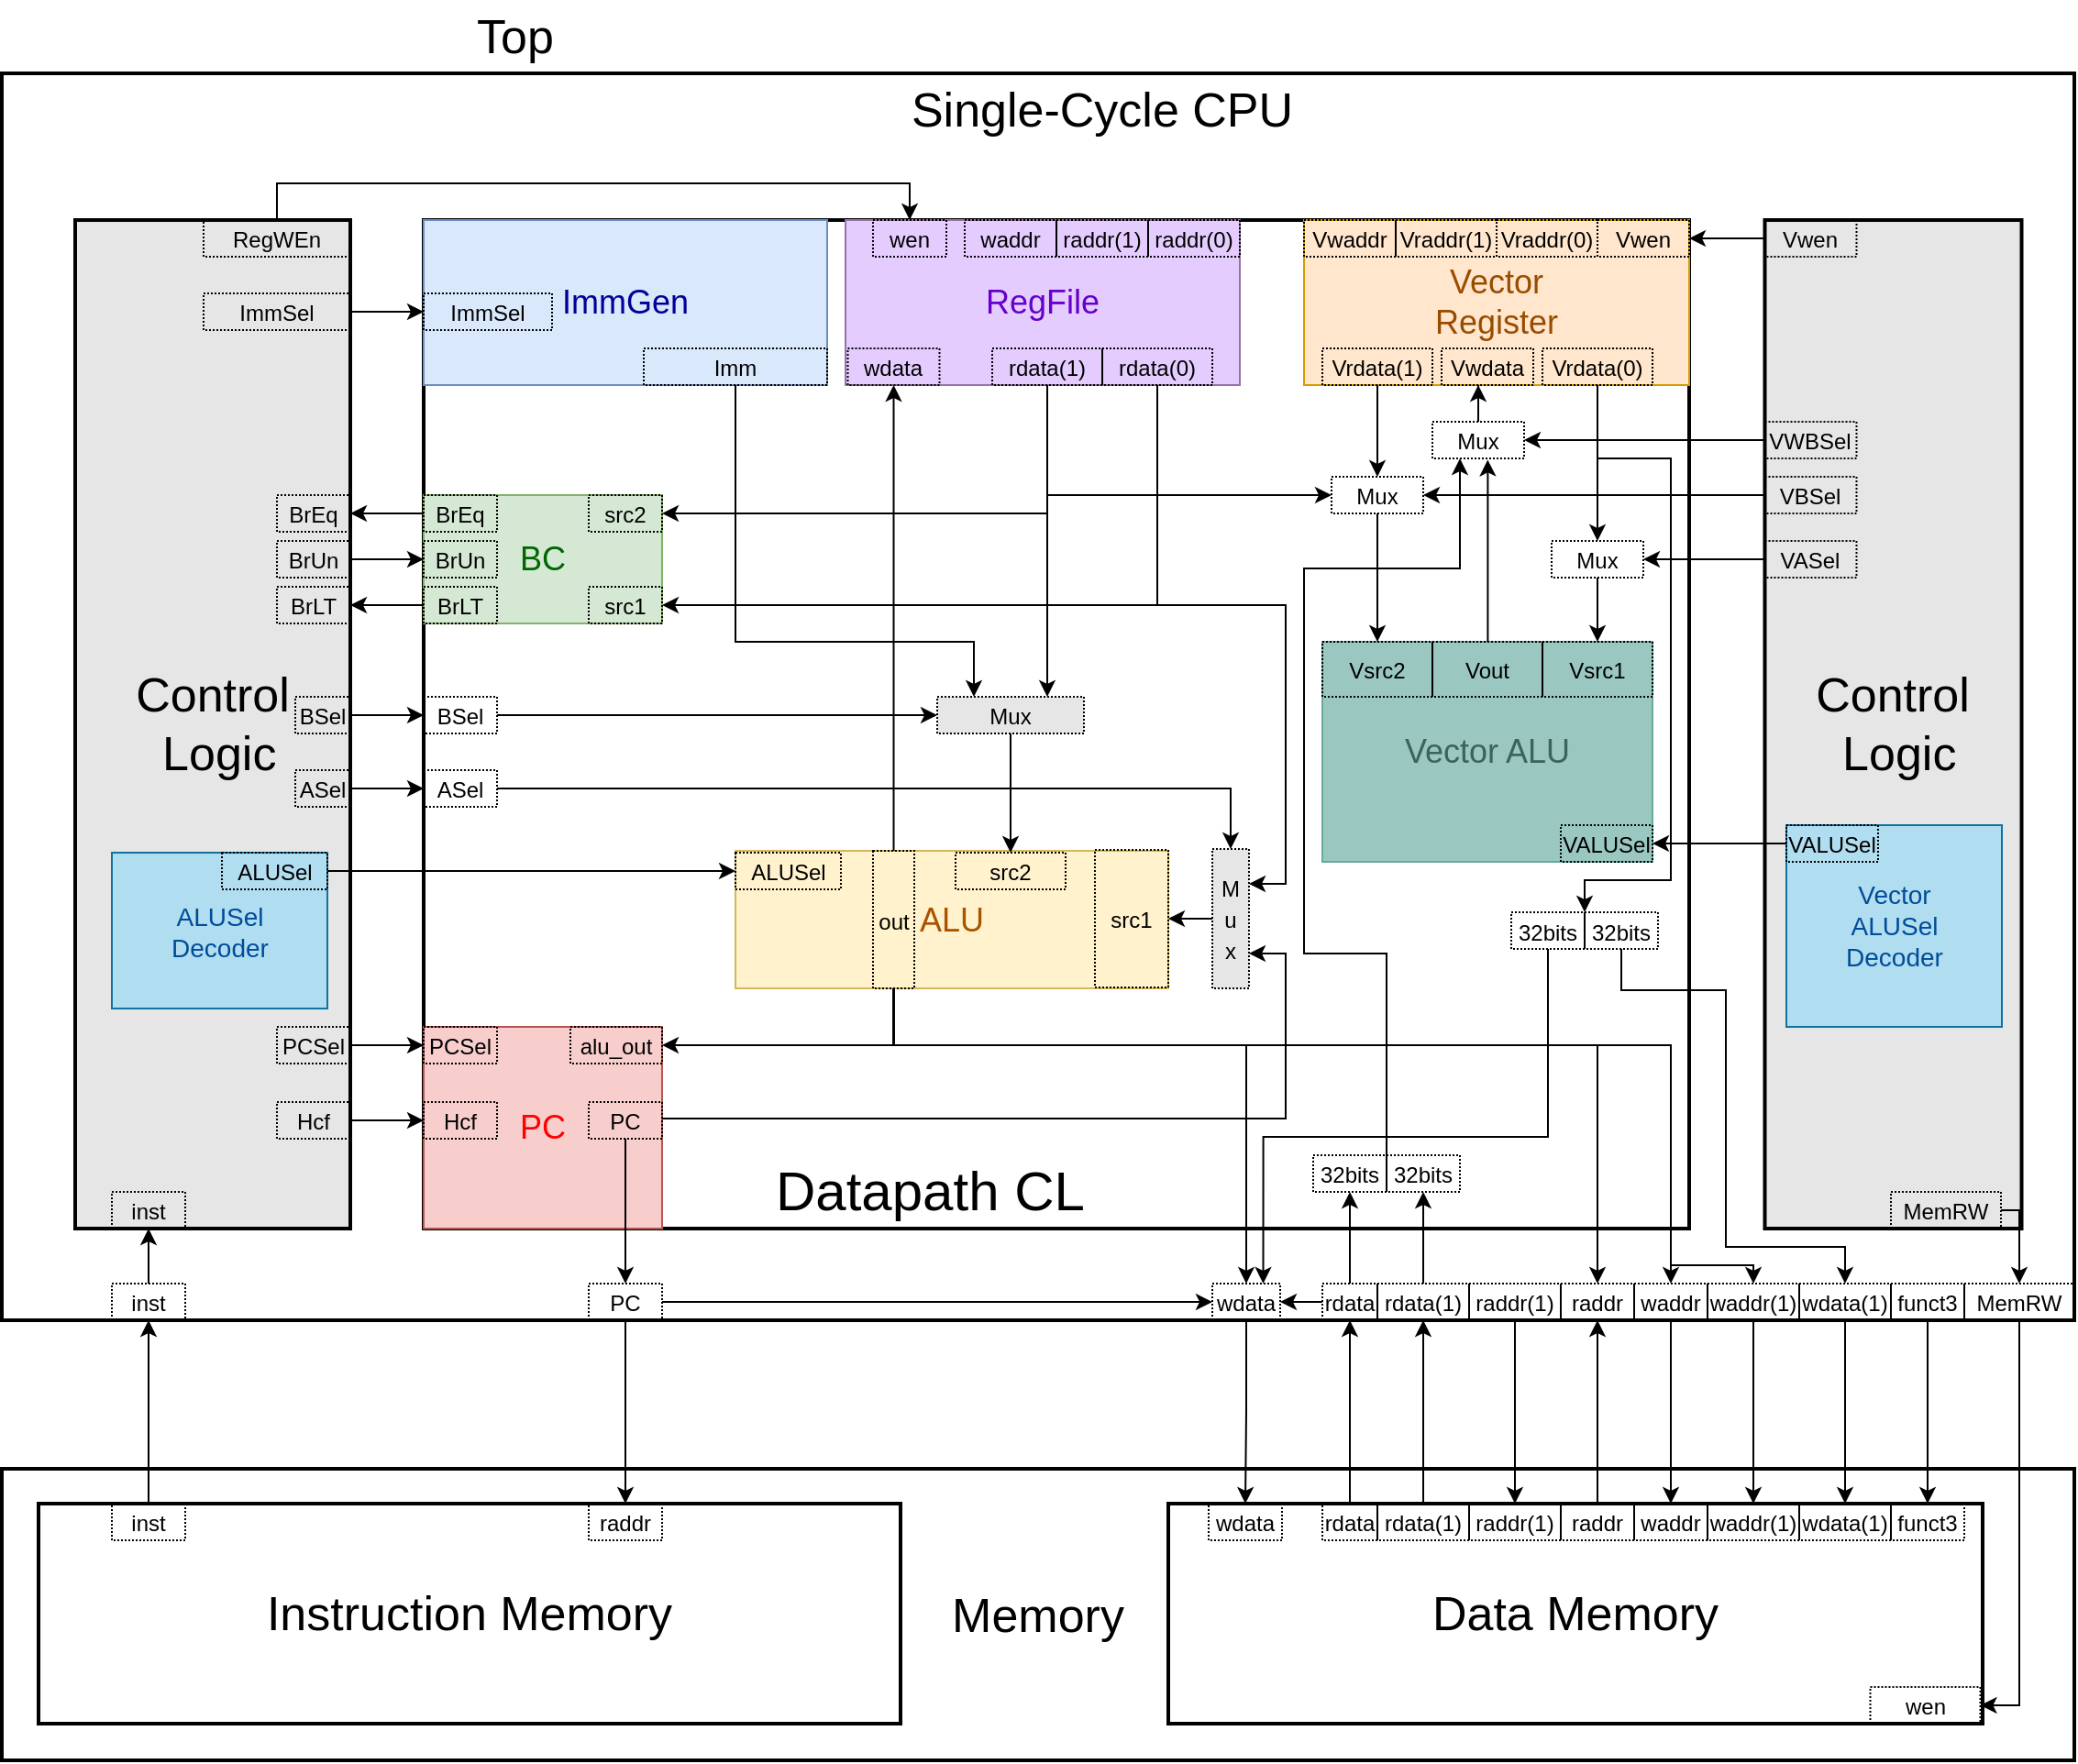 <mxfile version="17.5.0" type="github">
  <diagram id="aAl8NGysI6btkRrHUJum" name="Page-1">
    <mxGraphModel dx="1053" dy="586" grid="1" gridSize="10" guides="1" tooltips="1" connect="1" arrows="1" fold="1" page="1" pageScale="1" pageWidth="827" pageHeight="1169" math="0" shadow="0">
      <root>
        <mxCell id="0" />
        <mxCell id="1" parent="0" />
        <mxCell id="DhozuX8DFhMgj3iLGO0W-5" value="" style="rounded=0;whiteSpace=wrap;html=1;fillColor=none;strokeColor=#000000;strokeWidth=2;" parent="1" vertex="1">
          <mxGeometry x="150" y="160" width="1130" height="680" as="geometry" />
        </mxCell>
        <mxCell id="DhozuX8DFhMgj3iLGO0W-11" value="" style="rounded=0;whiteSpace=wrap;html=1;fontSize=26;fillColor=none;strokeColor=#000000;strokeWidth=2;" parent="1" vertex="1">
          <mxGeometry x="380" y="240" width="690" height="550" as="geometry" />
        </mxCell>
        <mxCell id="DhozuX8DFhMgj3iLGO0W-6" value="&lt;span style=&quot;font-size: 26px&quot;&gt;Memory&lt;/span&gt;" style="rounded=0;whiteSpace=wrap;html=1;fillColor=none;strokeColor=#000000;strokeWidth=2;" parent="1" vertex="1">
          <mxGeometry x="150" y="921" width="1130" height="159" as="geometry" />
        </mxCell>
        <mxCell id="DhozuX8DFhMgj3iLGO0W-8" value="&lt;font style=&quot;font-size: 26px&quot;&gt;Top&lt;/font&gt;" style="text;html=1;strokeColor=none;fillColor=none;align=center;verticalAlign=middle;whiteSpace=wrap;rounded=0;" parent="1" vertex="1">
          <mxGeometry x="390" y="120" width="80" height="40" as="geometry" />
        </mxCell>
        <mxCell id="DhozuX8DFhMgj3iLGO0W-9" value="&lt;font style=&quot;font-size: 26px&quot;&gt;Single-Cycle CPU&lt;/font&gt;" style="text;html=1;strokeColor=none;fillColor=none;align=center;verticalAlign=middle;whiteSpace=wrap;rounded=0;" parent="1" vertex="1">
          <mxGeometry x="630" y="160" width="240" height="40" as="geometry" />
        </mxCell>
        <mxCell id="DhozuX8DFhMgj3iLGO0W-10" value="&lt;span style=&quot;font-family: &amp;#34;helvetica&amp;#34;&quot;&gt;Control&lt;br&gt;&amp;nbsp;&lt;/span&gt;&lt;span style=&quot;font-family: &amp;#34;helvetica&amp;#34;&quot;&gt;Logic&lt;/span&gt;" style="rounded=0;whiteSpace=wrap;html=1;fontSize=26;strokeWidth=2;fillColor=#E6E6E6;strokeColor=default;" parent="1" vertex="1">
          <mxGeometry x="190" y="240" width="150" height="550" as="geometry" />
        </mxCell>
        <mxCell id="DhozuX8DFhMgj3iLGO0W-12" value="Instruction Memory" style="rounded=0;whiteSpace=wrap;html=1;fontSize=26;fillColor=none;strokeColor=#000000;strokeWidth=2;" parent="1" vertex="1">
          <mxGeometry x="170" y="940" width="470" height="120" as="geometry" />
        </mxCell>
        <mxCell id="DhozuX8DFhMgj3iLGO0W-13" value="Data Memory" style="rounded=0;whiteSpace=wrap;html=1;fontSize=26;fillColor=none;strokeColor=#000000;strokeWidth=2;" parent="1" vertex="1">
          <mxGeometry x="786" y="940" width="444" height="120" as="geometry" />
        </mxCell>
        <mxCell id="DhozuX8DFhMgj3iLGO0W-33" value="&lt;font style=&quot;font-size: 18px&quot; color=&quot;#ff0000&quot;&gt;PC&lt;/font&gt;" style="rounded=0;whiteSpace=wrap;html=1;labelBorderColor=none;fontSize=12;fillColor=#f8cecc;strokeColor=#b85450;" parent="1" vertex="1">
          <mxGeometry x="380" y="680" width="130" height="110" as="geometry" />
        </mxCell>
        <mxCell id="DhozuX8DFhMgj3iLGO0W-72" value="&lt;font style=&quot;font-size: 18px&quot; color=&quot;#000099&quot;&gt;ImmGen&lt;/font&gt;" style="rounded=0;whiteSpace=wrap;html=1;labelBorderColor=none;fontSize=12;fillColor=#dae8fc;strokeColor=#6c8ebf;" parent="1" vertex="1">
          <mxGeometry x="380" y="240" width="220" height="90" as="geometry" />
        </mxCell>
        <mxCell id="DhozuX8DFhMgj3iLGO0W-88" value="&lt;font style=&quot;font-size: 18px&quot; color=&quot;#6600cc&quot;&gt;RegFile&lt;/font&gt;" style="rounded=0;whiteSpace=wrap;html=1;labelBorderColor=none;fontSize=18;strokeColor=#9673a6;fillColor=#E5CCFF;" parent="1" vertex="1">
          <mxGeometry x="610" y="240" width="215" height="90" as="geometry" />
        </mxCell>
        <mxCell id="DhozuX8DFhMgj3iLGO0W-107" value="&lt;font color=&quot;#a85400&quot;&gt;ALU&lt;/font&gt;" style="rounded=0;whiteSpace=wrap;html=1;labelBorderColor=none;fontSize=18;strokeColor=#d6b656;fillColor=#fff2cc;" parent="1" vertex="1">
          <mxGeometry x="550" y="584" width="236" height="75" as="geometry" />
        </mxCell>
        <mxCell id="a9uXf7C-37rBB2R2cqms-1" value="&lt;font style=&quot;font-size: 14px&quot; color=&quot;#004c99&quot;&gt;ALUSel &lt;br&gt;Decoder&lt;/font&gt;" style="rounded=0;whiteSpace=wrap;html=1;fillColor=#b1ddf0;strokeColor=#10739e;" parent="1" vertex="1">
          <mxGeometry x="210" y="585" width="117.5" height="85" as="geometry" />
        </mxCell>
        <mxCell id="b0hiGt_KXSGvF1g9S41a-4" value="&lt;font style=&quot;font-size: 18px&quot; color=&quot;#994c00&quot;&gt;Vector&lt;br&gt;Register&lt;br&gt;&lt;/font&gt;" style="rounded=0;whiteSpace=wrap;html=1;labelBorderColor=none;fontSize=18;strokeColor=#d79b00;fillColor=#ffe6cc;" parent="1" vertex="1">
          <mxGeometry x="860" y="240" width="210" height="90" as="geometry" />
        </mxCell>
        <mxCell id="b0hiGt_KXSGvF1g9S41a-6" value="&lt;font color=&quot;#3c635c&quot;&gt;Vector ALU&lt;/font&gt;" style="rounded=0;whiteSpace=wrap;html=1;labelBorderColor=none;fontSize=18;strokeColor=#67AB9F;fillColor=#9AC7BF;" parent="1" vertex="1">
          <mxGeometry x="870" y="470" width="180" height="120" as="geometry" />
        </mxCell>
        <mxCell id="b0hiGt_KXSGvF1g9S41a-12" value="&lt;span style=&quot;color: rgb(0 , 0 , 0) ; font-family: &amp;#34;helvetica&amp;#34; ; font-style: normal ; font-weight: 400 ; letter-spacing: normal ; text-align: center ; text-indent: 0px ; text-transform: none ; word-spacing: 0px ; display: inline ; float: none&quot;&gt;&lt;font style=&quot;font-size: 30px&quot;&gt;Datapath CL&lt;/font&gt;&lt;/span&gt;" style="text;whiteSpace=wrap;html=1;fontSize=40;fontColor=#3C635C;" parent="1" vertex="1">
          <mxGeometry x="570" y="735" width="240" height="50" as="geometry" />
        </mxCell>
        <mxCell id="b0hiGt_KXSGvF1g9S41a-23" style="edgeStyle=orthogonalEdgeStyle;rounded=0;orthogonalLoop=1;jettySize=auto;html=1;entryX=0.5;entryY=0;entryDx=0;entryDy=0;fontSize=40;fontColor=#3C635C;" parent="1" source="b0hiGt_KXSGvF1g9S41a-19" target="b0hiGt_KXSGvF1g9S41a-21" edge="1">
          <mxGeometry relative="1" as="geometry">
            <Array as="points">
              <mxPoint x="300" y="220" />
              <mxPoint x="645" y="220" />
            </Array>
          </mxGeometry>
        </mxCell>
        <mxCell id="b0hiGt_KXSGvF1g9S41a-19" value="&lt;span style=&quot;color: rgb(0 , 0 , 0) ; font-size: 12px&quot;&gt;RegWEn&lt;/span&gt;" style="rounded=0;whiteSpace=wrap;html=1;labelBorderColor=none;fontSize=14;fontColor=#A680B8;fillColor=none;dashed=1;dashPattern=1 1;" parent="1" vertex="1">
          <mxGeometry x="260" y="240" width="80" height="20" as="geometry" />
        </mxCell>
        <mxCell id="b0hiGt_KXSGvF1g9S41a-21" value="&lt;span style=&quot;color: rgb(0 , 0 , 0) ; font-size: 12px&quot;&gt;wen&lt;/span&gt;" style="rounded=0;whiteSpace=wrap;html=1;labelBorderColor=none;fontSize=14;fontColor=#A680B8;fillColor=none;dashed=1;dashPattern=1 1;" parent="1" vertex="1">
          <mxGeometry x="625" y="240" width="40" height="20" as="geometry" />
        </mxCell>
        <mxCell id="b0hiGt_KXSGvF1g9S41a-26" style="edgeStyle=orthogonalEdgeStyle;rounded=0;orthogonalLoop=1;jettySize=auto;html=1;fontSize=40;fontColor=#004C99;" parent="1" source="b0hiGt_KXSGvF1g9S41a-24" target="b0hiGt_KXSGvF1g9S41a-25" edge="1">
          <mxGeometry relative="1" as="geometry" />
        </mxCell>
        <mxCell id="b0hiGt_KXSGvF1g9S41a-24" value="&lt;span style=&quot;color: rgb(0 , 0 , 0) ; font-size: 12px&quot;&gt;ALUSel&lt;/span&gt;" style="rounded=0;whiteSpace=wrap;html=1;labelBorderColor=none;fontSize=14;fontColor=#A680B8;fillColor=none;dashed=1;dashPattern=1 1;" parent="1" vertex="1">
          <mxGeometry x="270" y="585" width="57.5" height="20" as="geometry" />
        </mxCell>
        <mxCell id="b0hiGt_KXSGvF1g9S41a-25" value="&lt;span style=&quot;color: rgb(0 , 0 , 0) ; font-size: 12px&quot;&gt;ALUSel&lt;/span&gt;" style="rounded=0;whiteSpace=wrap;html=1;labelBorderColor=none;fontSize=14;fontColor=#A680B8;fillColor=none;dashed=1;dashPattern=1 1;" parent="1" vertex="1">
          <mxGeometry x="550" y="585" width="57.5" height="20" as="geometry" />
        </mxCell>
        <mxCell id="b0hiGt_KXSGvF1g9S41a-119" style="edgeStyle=orthogonalEdgeStyle;rounded=0;orthogonalLoop=1;jettySize=auto;html=1;exitX=0.5;exitY=1;exitDx=0;exitDy=0;entryX=1;entryY=0.5;entryDx=0;entryDy=0;fontSize=40;fontColor=#004C99;" parent="1" source="b0hiGt_KXSGvF1g9S41a-27" target="b0hiGt_KXSGvF1g9S41a-43" edge="1">
          <mxGeometry relative="1" as="geometry" />
        </mxCell>
        <mxCell id="b0hiGt_KXSGvF1g9S41a-126" style="edgeStyle=orthogonalEdgeStyle;rounded=0;orthogonalLoop=1;jettySize=auto;html=1;fontSize=40;fontColor=#004C99;" parent="1" source="b0hiGt_KXSGvF1g9S41a-27" target="b0hiGt_KXSGvF1g9S41a-122" edge="1">
          <mxGeometry relative="1" as="geometry">
            <Array as="points">
              <mxPoint x="720" y="370" />
              <mxPoint x="720" y="370" />
            </Array>
          </mxGeometry>
        </mxCell>
        <mxCell id="F9InCecKEHfJbYSXSyen-37" style="edgeStyle=orthogonalEdgeStyle;rounded=0;orthogonalLoop=1;jettySize=auto;html=1;entryX=0;entryY=0.5;entryDx=0;entryDy=0;fontSize=40;fontColor=#004C99;" edge="1" parent="1" source="b0hiGt_KXSGvF1g9S41a-27" target="F9InCecKEHfJbYSXSyen-31">
          <mxGeometry relative="1" as="geometry">
            <Array as="points">
              <mxPoint x="720" y="390" />
            </Array>
          </mxGeometry>
        </mxCell>
        <mxCell id="b0hiGt_KXSGvF1g9S41a-27" value="&lt;font color=&quot;#000000&quot;&gt;&lt;span style=&quot;font-size: 12px&quot;&gt;rdata(1)&lt;/span&gt;&lt;/font&gt;" style="rounded=0;whiteSpace=wrap;html=1;labelBorderColor=none;fontSize=14;fontColor=#A680B8;fillColor=none;dashed=1;dashPattern=1 1;" parent="1" vertex="1">
          <mxGeometry x="690" y="310" width="60" height="20" as="geometry" />
        </mxCell>
        <mxCell id="b0hiGt_KXSGvF1g9S41a-121" style="edgeStyle=orthogonalEdgeStyle;rounded=0;orthogonalLoop=1;jettySize=auto;html=1;entryX=1;entryY=0.5;entryDx=0;entryDy=0;fontSize=40;fontColor=#004C99;" parent="1" source="b0hiGt_KXSGvF1g9S41a-28" target="b0hiGt_KXSGvF1g9S41a-42" edge="1">
          <mxGeometry relative="1" as="geometry">
            <Array as="points">
              <mxPoint x="780" y="450" />
            </Array>
          </mxGeometry>
        </mxCell>
        <mxCell id="b0hiGt_KXSGvF1g9S41a-132" style="edgeStyle=orthogonalEdgeStyle;rounded=0;orthogonalLoop=1;jettySize=auto;html=1;entryX=1;entryY=0.25;entryDx=0;entryDy=0;fontSize=40;fontColor=#004C99;" parent="1" source="b0hiGt_KXSGvF1g9S41a-28" target="b0hiGt_KXSGvF1g9S41a-128" edge="1">
          <mxGeometry relative="1" as="geometry">
            <Array as="points">
              <mxPoint x="780" y="450" />
              <mxPoint x="850" y="450" />
              <mxPoint x="850" y="602" />
            </Array>
          </mxGeometry>
        </mxCell>
        <mxCell id="b0hiGt_KXSGvF1g9S41a-28" value="&lt;font color=&quot;#000000&quot;&gt;&lt;span style=&quot;font-size: 12px&quot;&gt;rdata(0)&lt;/span&gt;&lt;/font&gt;" style="rounded=0;whiteSpace=wrap;html=1;labelBorderColor=none;fontSize=14;fontColor=#A680B8;fillColor=none;dashed=1;dashPattern=1 1;" parent="1" vertex="1">
          <mxGeometry x="750" y="310" width="60" height="20" as="geometry" />
        </mxCell>
        <mxCell id="b0hiGt_KXSGvF1g9S41a-30" value="&lt;font color=&quot;#000000&quot;&gt;&lt;span style=&quot;font-size: 12px&quot;&gt;raddr(1)&lt;/span&gt;&lt;/font&gt;" style="rounded=0;whiteSpace=wrap;html=1;labelBorderColor=none;fontSize=14;fontColor=#A680B8;fillColor=none;dashed=1;dashPattern=1 1;" parent="1" vertex="1">
          <mxGeometry x="725" y="240" width="50" height="20" as="geometry" />
        </mxCell>
        <mxCell id="b0hiGt_KXSGvF1g9S41a-31" value="&lt;font color=&quot;#000000&quot;&gt;&lt;span style=&quot;font-size: 12px&quot;&gt;raddr(0)&lt;/span&gt;&lt;/font&gt;" style="rounded=0;whiteSpace=wrap;html=1;labelBorderColor=none;fontSize=14;fontColor=#A680B8;fillColor=none;dashed=1;dashPattern=1 1;" parent="1" vertex="1">
          <mxGeometry x="775" y="240" width="50" height="20" as="geometry" />
        </mxCell>
        <mxCell id="b0hiGt_KXSGvF1g9S41a-32" value="&lt;font color=&quot;#000000&quot;&gt;&lt;span style=&quot;font-size: 12px&quot;&gt;waddr&lt;/span&gt;&lt;/font&gt;" style="rounded=0;whiteSpace=wrap;html=1;labelBorderColor=none;fontSize=14;fontColor=#A680B8;fillColor=none;dashed=1;dashPattern=1 1;" parent="1" vertex="1">
          <mxGeometry x="675" y="240" width="50" height="20" as="geometry" />
        </mxCell>
        <mxCell id="b0hiGt_KXSGvF1g9S41a-33" value="&lt;font color=&quot;#000000&quot;&gt;&lt;span style=&quot;font-size: 12px&quot;&gt;wdata&lt;/span&gt;&lt;/font&gt;" style="rounded=0;whiteSpace=wrap;html=1;labelBorderColor=none;fontSize=14;fontColor=#A680B8;fillColor=none;dashed=1;dashPattern=1 1;" parent="1" vertex="1">
          <mxGeometry x="611.25" y="310" width="50" height="20" as="geometry" />
        </mxCell>
        <mxCell id="b0hiGt_KXSGvF1g9S41a-36" value="&lt;font color=&quot;#000000&quot;&gt;&lt;span style=&quot;font-size: 12px&quot;&gt;src1&lt;/span&gt;&lt;/font&gt;" style="rounded=0;whiteSpace=wrap;html=1;labelBorderColor=none;fontSize=14;fontColor=#A680B8;fillColor=none;dashed=1;dashPattern=1 1;" parent="1" vertex="1">
          <mxGeometry x="746" y="583.5" width="40" height="75" as="geometry" />
        </mxCell>
        <mxCell id="b0hiGt_KXSGvF1g9S41a-41" value="&lt;font color=&quot;#006600&quot;&gt;BC&lt;/font&gt;" style="rounded=0;whiteSpace=wrap;html=1;labelBorderColor=none;fontSize=18;strokeColor=#82b366;fillColor=#d5e8d4;" parent="1" vertex="1">
          <mxGeometry x="380" y="390" width="130" height="70" as="geometry" />
        </mxCell>
        <mxCell id="b0hiGt_KXSGvF1g9S41a-42" value="&lt;font color=&quot;#000000&quot;&gt;&lt;span style=&quot;font-size: 12px&quot;&gt;src1&lt;/span&gt;&lt;/font&gt;" style="rounded=0;whiteSpace=wrap;html=1;labelBorderColor=none;fontSize=14;fontColor=#A680B8;fillColor=none;dashed=1;dashPattern=1 1;" parent="1" vertex="1">
          <mxGeometry x="470" y="440" width="40" height="20" as="geometry" />
        </mxCell>
        <mxCell id="b0hiGt_KXSGvF1g9S41a-43" value="&lt;font color=&quot;#000000&quot;&gt;&lt;span style=&quot;font-size: 12px&quot;&gt;src2&lt;/span&gt;&lt;/font&gt;" style="rounded=0;whiteSpace=wrap;html=1;labelBorderColor=none;fontSize=14;fontColor=#A680B8;fillColor=none;dashed=1;dashPattern=1 1;" parent="1" vertex="1">
          <mxGeometry x="470" y="390" width="40" height="20" as="geometry" />
        </mxCell>
        <mxCell id="b0hiGt_KXSGvF1g9S41a-51" style="edgeStyle=orthogonalEdgeStyle;rounded=0;orthogonalLoop=1;jettySize=auto;html=1;exitX=0;exitY=0.5;exitDx=0;exitDy=0;fontSize=40;fontColor=#004C99;" parent="1" source="b0hiGt_KXSGvF1g9S41a-44" target="b0hiGt_KXSGvF1g9S41a-48" edge="1">
          <mxGeometry relative="1" as="geometry" />
        </mxCell>
        <mxCell id="b0hiGt_KXSGvF1g9S41a-44" value="&lt;font color=&quot;#000000&quot;&gt;&lt;span style=&quot;font-size: 12px&quot;&gt;BrLT&lt;/span&gt;&lt;/font&gt;" style="rounded=0;whiteSpace=wrap;html=1;labelBorderColor=none;fontSize=14;fontColor=#A680B8;fillColor=none;dashed=1;dashPattern=1 1;" parent="1" vertex="1">
          <mxGeometry x="380" y="440" width="40" height="20" as="geometry" />
        </mxCell>
        <mxCell id="b0hiGt_KXSGvF1g9S41a-50" style="edgeStyle=orthogonalEdgeStyle;rounded=0;orthogonalLoop=1;jettySize=auto;html=1;entryX=1;entryY=0.5;entryDx=0;entryDy=0;fontSize=40;fontColor=#004C99;" parent="1" source="b0hiGt_KXSGvF1g9S41a-45" target="b0hiGt_KXSGvF1g9S41a-49" edge="1">
          <mxGeometry relative="1" as="geometry" />
        </mxCell>
        <mxCell id="b0hiGt_KXSGvF1g9S41a-45" value="&lt;font color=&quot;#000000&quot;&gt;&lt;span style=&quot;font-size: 12px&quot;&gt;BrEq&lt;/span&gt;&lt;/font&gt;" style="rounded=0;whiteSpace=wrap;html=1;labelBorderColor=none;fontSize=14;fontColor=#A680B8;fillColor=none;dashed=1;dashPattern=1 1;" parent="1" vertex="1">
          <mxGeometry x="380" y="390" width="40" height="20" as="geometry" />
        </mxCell>
        <mxCell id="b0hiGt_KXSGvF1g9S41a-48" value="&lt;font color=&quot;#000000&quot;&gt;&lt;span style=&quot;font-size: 12px&quot;&gt;BrLT&lt;/span&gt;&lt;/font&gt;" style="rounded=0;whiteSpace=wrap;html=1;labelBorderColor=none;fontSize=14;fontColor=#A680B8;fillColor=none;dashed=1;dashPattern=1 1;" parent="1" vertex="1">
          <mxGeometry x="300" y="440" width="40" height="20" as="geometry" />
        </mxCell>
        <mxCell id="b0hiGt_KXSGvF1g9S41a-49" value="&lt;font color=&quot;#000000&quot;&gt;&lt;span style=&quot;font-size: 12px&quot;&gt;BrEq&lt;/span&gt;&lt;/font&gt;" style="rounded=0;whiteSpace=wrap;html=1;labelBorderColor=none;fontSize=14;fontColor=#A680B8;fillColor=none;dashed=1;dashPattern=1 1;" parent="1" vertex="1">
          <mxGeometry x="300" y="390" width="40" height="20" as="geometry" />
        </mxCell>
        <mxCell id="b0hiGt_KXSGvF1g9S41a-53" style="edgeStyle=orthogonalEdgeStyle;rounded=0;orthogonalLoop=1;jettySize=auto;html=1;entryX=0.5;entryY=1;entryDx=0;entryDy=0;fontSize=40;fontColor=#004C99;" parent="1" source="b0hiGt_KXSGvF1g9S41a-52" target="b0hiGt_KXSGvF1g9S41a-33" edge="1">
          <mxGeometry relative="1" as="geometry" />
        </mxCell>
        <mxCell id="b0hiGt_KXSGvF1g9S41a-77" style="edgeStyle=orthogonalEdgeStyle;rounded=0;orthogonalLoop=1;jettySize=auto;html=1;exitX=0.5;exitY=1;exitDx=0;exitDy=0;entryX=1;entryY=0.5;entryDx=0;entryDy=0;fontSize=40;fontColor=#004C99;" parent="1" source="b0hiGt_KXSGvF1g9S41a-52" target="b0hiGt_KXSGvF1g9S41a-76" edge="1">
          <mxGeometry relative="1" as="geometry" />
        </mxCell>
        <mxCell id="b0hiGt_KXSGvF1g9S41a-156" style="edgeStyle=orthogonalEdgeStyle;rounded=0;orthogonalLoop=1;jettySize=auto;html=1;entryX=0.5;entryY=0;entryDx=0;entryDy=0;fontSize=40;fontColor=#004C99;" parent="1" source="b0hiGt_KXSGvF1g9S41a-52" target="b0hiGt_KXSGvF1g9S41a-148" edge="1">
          <mxGeometry relative="1" as="geometry">
            <Array as="points">
              <mxPoint x="636" y="690" />
              <mxPoint x="1060" y="690" />
            </Array>
          </mxGeometry>
        </mxCell>
        <mxCell id="F9InCecKEHfJbYSXSyen-1" style="edgeStyle=orthogonalEdgeStyle;rounded=0;orthogonalLoop=1;jettySize=auto;html=1;entryX=0.5;entryY=0;entryDx=0;entryDy=0;fontSize=40;fontColor=#004C99;" edge="1" parent="1" source="b0hiGt_KXSGvF1g9S41a-52" target="b0hiGt_KXSGvF1g9S41a-152">
          <mxGeometry relative="1" as="geometry">
            <Array as="points">
              <mxPoint x="636" y="690" />
              <mxPoint x="829" y="690" />
            </Array>
          </mxGeometry>
        </mxCell>
        <mxCell id="F9InCecKEHfJbYSXSyen-2" style="edgeStyle=orthogonalEdgeStyle;rounded=0;orthogonalLoop=1;jettySize=auto;html=1;fontSize=40;fontColor=#004C99;" edge="1" parent="1" source="b0hiGt_KXSGvF1g9S41a-52" target="b0hiGt_KXSGvF1g9S41a-163">
          <mxGeometry relative="1" as="geometry">
            <mxPoint x="1020" y="800" as="targetPoint" />
            <Array as="points">
              <mxPoint x="636" y="690" />
              <mxPoint x="1020" y="690" />
            </Array>
          </mxGeometry>
        </mxCell>
        <mxCell id="F9InCecKEHfJbYSXSyen-77" style="edgeStyle=orthogonalEdgeStyle;rounded=0;orthogonalLoop=1;jettySize=auto;html=1;fontSize=12;fontColor=#004C99;entryX=0.5;entryY=0;entryDx=0;entryDy=0;" edge="1" parent="1" source="b0hiGt_KXSGvF1g9S41a-52" target="F9InCecKEHfJbYSXSyen-74">
          <mxGeometry relative="1" as="geometry">
            <Array as="points">
              <mxPoint x="636" y="690" />
              <mxPoint x="1060" y="690" />
              <mxPoint x="1060" y="810" />
              <mxPoint x="1105" y="810" />
            </Array>
          </mxGeometry>
        </mxCell>
        <mxCell id="b0hiGt_KXSGvF1g9S41a-52" value="&lt;font color=&quot;#000000&quot;&gt;&lt;span style=&quot;font-size: 12px&quot;&gt;out&lt;/span&gt;&lt;/font&gt;" style="rounded=0;whiteSpace=wrap;html=1;labelBorderColor=none;fontSize=14;fontColor=#A680B8;fillColor=none;dashed=1;dashPattern=1 1;" parent="1" vertex="1">
          <mxGeometry x="625" y="584" width="22.5" height="75" as="geometry" />
        </mxCell>
        <mxCell id="b0hiGt_KXSGvF1g9S41a-56" style="edgeStyle=orthogonalEdgeStyle;rounded=0;orthogonalLoop=1;jettySize=auto;html=1;fontSize=40;fontColor=#004C99;" parent="1" source="b0hiGt_KXSGvF1g9S41a-54" target="b0hiGt_KXSGvF1g9S41a-55" edge="1">
          <mxGeometry relative="1" as="geometry" />
        </mxCell>
        <mxCell id="b0hiGt_KXSGvF1g9S41a-54" value="&lt;font color=&quot;#000000&quot; style=&quot;font-size: 12px&quot;&gt;ImmSel&lt;/font&gt;" style="rounded=0;whiteSpace=wrap;html=1;labelBorderColor=none;fontSize=14;fontColor=#A680B8;fillColor=none;dashed=1;dashPattern=1 1;" parent="1" vertex="1">
          <mxGeometry x="260" y="280" width="80" height="20" as="geometry" />
        </mxCell>
        <mxCell id="b0hiGt_KXSGvF1g9S41a-55" value="&lt;font color=&quot;#000000&quot; style=&quot;font-size: 12px&quot;&gt;ImmSel&lt;/font&gt;" style="rounded=0;whiteSpace=wrap;html=1;labelBorderColor=none;fontSize=14;fontColor=#A680B8;fillColor=none;dashed=1;dashPattern=1 1;" parent="1" vertex="1">
          <mxGeometry x="380" y="280" width="70" height="20" as="geometry" />
        </mxCell>
        <mxCell id="b0hiGt_KXSGvF1g9S41a-127" style="edgeStyle=orthogonalEdgeStyle;rounded=0;orthogonalLoop=1;jettySize=auto;html=1;entryX=0.25;entryY=0;entryDx=0;entryDy=0;fontSize=40;fontColor=#004C99;" parent="1" source="b0hiGt_KXSGvF1g9S41a-57" target="b0hiGt_KXSGvF1g9S41a-122" edge="1">
          <mxGeometry relative="1" as="geometry">
            <Array as="points">
              <mxPoint x="550" y="470" />
              <mxPoint x="680" y="470" />
            </Array>
          </mxGeometry>
        </mxCell>
        <mxCell id="b0hiGt_KXSGvF1g9S41a-57" value="&lt;font color=&quot;#000000&quot; style=&quot;font-size: 12px&quot;&gt;Imm&lt;/font&gt;" style="rounded=0;whiteSpace=wrap;html=1;labelBorderColor=none;fontSize=14;fontColor=#A680B8;fillColor=none;dashed=1;dashPattern=1 1;" parent="1" vertex="1">
          <mxGeometry x="500" y="310" width="100" height="20" as="geometry" />
        </mxCell>
        <mxCell id="b0hiGt_KXSGvF1g9S41a-63" value="&lt;span style=&quot;font-family: &amp;#34;helvetica&amp;#34;&quot;&gt;Control&lt;br&gt;&amp;nbsp;&lt;/span&gt;&lt;span style=&quot;font-family: &amp;#34;helvetica&amp;#34;&quot;&gt;Logic&lt;/span&gt;" style="rounded=0;whiteSpace=wrap;html=1;fontSize=26;fillColor=#E6E6E6;strokeColor=#000000;strokeWidth=2;" parent="1" vertex="1">
          <mxGeometry x="1111.25" y="240" width="140" height="550" as="geometry" />
        </mxCell>
        <mxCell id="b0hiGt_KXSGvF1g9S41a-66" style="edgeStyle=orthogonalEdgeStyle;rounded=0;orthogonalLoop=1;jettySize=auto;html=1;entryX=0;entryY=0.5;entryDx=0;entryDy=0;fontSize=40;fontColor=#004C99;" parent="1" source="b0hiGt_KXSGvF1g9S41a-64" target="b0hiGt_KXSGvF1g9S41a-65" edge="1">
          <mxGeometry relative="1" as="geometry" />
        </mxCell>
        <mxCell id="b0hiGt_KXSGvF1g9S41a-64" value="&lt;span style=&quot;color: rgb(0 , 0 , 0) ; font-size: 12px&quot;&gt;Hcf&lt;/span&gt;" style="rounded=0;whiteSpace=wrap;html=1;labelBorderColor=none;fontSize=14;fontColor=#A680B8;fillColor=none;dashed=1;dashPattern=1 1;" parent="1" vertex="1">
          <mxGeometry x="300" y="721" width="40" height="20" as="geometry" />
        </mxCell>
        <mxCell id="b0hiGt_KXSGvF1g9S41a-65" value="&lt;span style=&quot;color: rgb(0 , 0 , 0) ; font-size: 12px&quot;&gt;Hcf&lt;/span&gt;" style="rounded=0;whiteSpace=wrap;html=1;labelBorderColor=none;fontSize=14;fontColor=#A680B8;fillColor=none;dashed=1;dashPattern=1 1;" parent="1" vertex="1">
          <mxGeometry x="380" y="721" width="40" height="20" as="geometry" />
        </mxCell>
        <mxCell id="b0hiGt_KXSGvF1g9S41a-71" style="edgeStyle=orthogonalEdgeStyle;rounded=0;orthogonalLoop=1;jettySize=auto;html=1;fontSize=40;fontColor=#004C99;" parent="1" source="b0hiGt_KXSGvF1g9S41a-67" target="b0hiGt_KXSGvF1g9S41a-70" edge="1">
          <mxGeometry relative="1" as="geometry" />
        </mxCell>
        <mxCell id="b0hiGt_KXSGvF1g9S41a-131" style="edgeStyle=orthogonalEdgeStyle;rounded=0;orthogonalLoop=1;jettySize=auto;html=1;entryX=1;entryY=0.75;entryDx=0;entryDy=0;fontSize=40;fontColor=#004C99;" parent="1" source="b0hiGt_KXSGvF1g9S41a-67" target="b0hiGt_KXSGvF1g9S41a-128" edge="1">
          <mxGeometry relative="1" as="geometry">
            <Array as="points">
              <mxPoint x="850" y="730" />
              <mxPoint x="850" y="640" />
            </Array>
          </mxGeometry>
        </mxCell>
        <mxCell id="b0hiGt_KXSGvF1g9S41a-67" value="&lt;font color=&quot;#000000&quot; style=&quot;font-size: 12px&quot;&gt;PC&lt;/font&gt;" style="rounded=0;whiteSpace=wrap;html=1;labelBorderColor=none;fontSize=14;fontColor=#A680B8;fillColor=none;dashed=1;dashPattern=1 1;" parent="1" vertex="1">
          <mxGeometry x="470" y="721" width="40" height="20" as="geometry" />
        </mxCell>
        <mxCell id="b0hiGt_KXSGvF1g9S41a-68" value="&lt;font color=&quot;#000000&quot; style=&quot;font-size: 12px&quot;&gt;raddr&lt;/font&gt;" style="rounded=0;whiteSpace=wrap;html=1;labelBorderColor=none;fontSize=14;fontColor=#A680B8;fillColor=none;dashed=1;dashPattern=1 1;" parent="1" vertex="1">
          <mxGeometry x="470" y="940" width="40" height="20" as="geometry" />
        </mxCell>
        <mxCell id="b0hiGt_KXSGvF1g9S41a-72" style="edgeStyle=orthogonalEdgeStyle;rounded=0;orthogonalLoop=1;jettySize=auto;html=1;fontSize=40;fontColor=#004C99;" parent="1" source="b0hiGt_KXSGvF1g9S41a-70" target="b0hiGt_KXSGvF1g9S41a-68" edge="1">
          <mxGeometry relative="1" as="geometry" />
        </mxCell>
        <mxCell id="b0hiGt_KXSGvF1g9S41a-154" style="edgeStyle=orthogonalEdgeStyle;rounded=0;orthogonalLoop=1;jettySize=auto;html=1;exitX=1;exitY=0.5;exitDx=0;exitDy=0;entryX=0;entryY=0.5;entryDx=0;entryDy=0;fontSize=40;fontColor=#004C99;" parent="1" source="b0hiGt_KXSGvF1g9S41a-70" target="b0hiGt_KXSGvF1g9S41a-152" edge="1">
          <mxGeometry relative="1" as="geometry" />
        </mxCell>
        <mxCell id="b0hiGt_KXSGvF1g9S41a-70" value="&lt;font color=&quot;#000000&quot; style=&quot;font-size: 12px&quot;&gt;PC&lt;/font&gt;" style="rounded=0;whiteSpace=wrap;html=1;labelBorderColor=none;fontSize=14;fontColor=#A680B8;fillColor=none;dashed=1;dashPattern=1 1;" parent="1" vertex="1">
          <mxGeometry x="470" y="820" width="40" height="20" as="geometry" />
        </mxCell>
        <mxCell id="b0hiGt_KXSGvF1g9S41a-75" style="edgeStyle=orthogonalEdgeStyle;rounded=0;orthogonalLoop=1;jettySize=auto;html=1;entryX=0;entryY=0.5;entryDx=0;entryDy=0;fontSize=40;fontColor=#004C99;" parent="1" source="b0hiGt_KXSGvF1g9S41a-73" target="b0hiGt_KXSGvF1g9S41a-74" edge="1">
          <mxGeometry relative="1" as="geometry" />
        </mxCell>
        <mxCell id="b0hiGt_KXSGvF1g9S41a-73" value="&lt;span style=&quot;color: rgb(0 , 0 , 0) ; font-size: 12px&quot;&gt;PCSel&lt;/span&gt;" style="rounded=0;whiteSpace=wrap;html=1;labelBorderColor=none;fontSize=14;fontColor=#A680B8;fillColor=none;dashed=1;dashPattern=1 1;" parent="1" vertex="1">
          <mxGeometry x="300" y="680" width="40" height="20" as="geometry" />
        </mxCell>
        <mxCell id="b0hiGt_KXSGvF1g9S41a-74" value="&lt;font color=&quot;#000000&quot; style=&quot;font-size: 12px&quot;&gt;PCSel&lt;/font&gt;" style="rounded=0;whiteSpace=wrap;html=1;labelBorderColor=none;fontSize=14;fontColor=#A680B8;fillColor=none;dashed=1;dashPattern=1 1;" parent="1" vertex="1">
          <mxGeometry x="380" y="680" width="40" height="20" as="geometry" />
        </mxCell>
        <mxCell id="b0hiGt_KXSGvF1g9S41a-76" value="&lt;font color=&quot;#000000&quot; style=&quot;font-size: 12px&quot;&gt;alu_out&lt;/font&gt;" style="rounded=0;whiteSpace=wrap;html=1;labelBorderColor=none;fontSize=14;fontColor=#A680B8;fillColor=none;dashed=1;dashPattern=1 1;" parent="1" vertex="1">
          <mxGeometry x="460" y="680" width="50" height="20" as="geometry" />
        </mxCell>
        <mxCell id="b0hiGt_KXSGvF1g9S41a-82" style="edgeStyle=orthogonalEdgeStyle;rounded=0;orthogonalLoop=1;jettySize=auto;html=1;entryX=0.5;entryY=1;entryDx=0;entryDy=0;fontSize=40;fontColor=#004C99;" parent="1" source="b0hiGt_KXSGvF1g9S41a-80" target="b0hiGt_KXSGvF1g9S41a-81" edge="1">
          <mxGeometry relative="1" as="geometry" />
        </mxCell>
        <mxCell id="b0hiGt_KXSGvF1g9S41a-80" value="&lt;font color=&quot;#000000&quot; style=&quot;font-size: 12px&quot;&gt;inst&lt;/font&gt;" style="rounded=0;whiteSpace=wrap;html=1;labelBorderColor=none;fontSize=14;fontColor=#A680B8;fillColor=none;dashed=1;dashPattern=1 1;" parent="1" vertex="1">
          <mxGeometry x="210" y="940" width="40" height="20" as="geometry" />
        </mxCell>
        <mxCell id="b0hiGt_KXSGvF1g9S41a-84" style="edgeStyle=orthogonalEdgeStyle;rounded=0;orthogonalLoop=1;jettySize=auto;html=1;exitX=0.5;exitY=0;exitDx=0;exitDy=0;entryX=0.5;entryY=1;entryDx=0;entryDy=0;fontSize=40;fontColor=#004C99;" parent="1" source="b0hiGt_KXSGvF1g9S41a-81" target="b0hiGt_KXSGvF1g9S41a-83" edge="1">
          <mxGeometry relative="1" as="geometry" />
        </mxCell>
        <mxCell id="b0hiGt_KXSGvF1g9S41a-81" value="&lt;font color=&quot;#000000&quot; style=&quot;font-size: 12px&quot;&gt;inst&lt;/font&gt;" style="rounded=0;whiteSpace=wrap;html=1;labelBorderColor=none;fontSize=14;fontColor=#A680B8;fillColor=none;dashed=1;dashPattern=1 1;" parent="1" vertex="1">
          <mxGeometry x="210" y="820" width="40" height="20" as="geometry" />
        </mxCell>
        <mxCell id="b0hiGt_KXSGvF1g9S41a-83" value="&lt;font color=&quot;#000000&quot; style=&quot;font-size: 12px&quot;&gt;inst&lt;/font&gt;" style="rounded=0;whiteSpace=wrap;html=1;labelBorderColor=none;fontSize=14;fontColor=#A680B8;fillColor=none;dashed=1;dashPattern=1 1;" parent="1" vertex="1">
          <mxGeometry x="210" y="770" width="40" height="20" as="geometry" />
        </mxCell>
        <mxCell id="b0hiGt_KXSGvF1g9S41a-85" value="&lt;font color=&quot;#000000&quot;&gt;&lt;span style=&quot;font-size: 12px&quot;&gt;src2&lt;/span&gt;&lt;/font&gt;" style="rounded=0;whiteSpace=wrap;html=1;labelBorderColor=none;fontSize=14;fontColor=#A680B8;fillColor=none;dashed=1;dashPattern=1 1;" parent="1" vertex="1">
          <mxGeometry x="670" y="585" width="60" height="20" as="geometry" />
        </mxCell>
        <mxCell id="b0hiGt_KXSGvF1g9S41a-98" style="edgeStyle=orthogonalEdgeStyle;rounded=0;orthogonalLoop=1;jettySize=auto;html=1;entryX=0;entryY=0.5;entryDx=0;entryDy=0;fontSize=40;fontColor=#004C99;" parent="1" source="b0hiGt_KXSGvF1g9S41a-96" target="b0hiGt_KXSGvF1g9S41a-97" edge="1">
          <mxGeometry relative="1" as="geometry" />
        </mxCell>
        <mxCell id="b0hiGt_KXSGvF1g9S41a-96" value="&lt;font color=&quot;#000000&quot;&gt;&lt;span style=&quot;font-size: 12px&quot;&gt;BSel&lt;/span&gt;&lt;/font&gt;&lt;span style=&quot;color: rgba(0 , 0 , 0 , 0) ; font-family: monospace ; font-size: 0px&quot;&gt;%3CmxGraphModel%3E%3Croot%3E%3CmxCell%20id%3D%220%22%2F%3E%3CmxCell%20id%3D%221%22%20parent%3D%220%22%2F%3E%3CmxCell%20id%3D%222%22%20value%3D%22%26lt%3Bfont%20color%3D%26quot%3B%23000000%26quot%3B%26gt%3B%26lt%3Bspan%20style%3D%26quot%3Bfont-size%3A%2012px%26quot%3B%26gt%3BBrLT%26lt%3B%2Fspan%26gt%3B%26lt%3B%2Ffont%26gt%3B%22%20style%3D%22rounded%3D0%3BwhiteSpace%3Dwrap%3Bhtml%3D1%3BlabelBorderColor%3Dnone%3BfontSize%3D14%3BfontColor%3D%23A680B8%3BfillColor%3Dnone%3Bdashed%3D1%3BdashPattern%3D1%201%3B%22%20vertex%3D%221%22%20parent%3D%221%22%3E%3CmxGeometry%20x%3D%22320%22%20y%3D%22180%22%20width%3D%2240%22%20height%3D%2220%22%20as%3D%22geometry%22%2F%3E%3C%2FmxCell%3E%3C%2Froot%3E%3C%2FmxGraphModel%3E&lt;/span&gt;" style="rounded=0;whiteSpace=wrap;html=1;labelBorderColor=none;fontSize=14;fontColor=#A680B8;fillColor=none;dashed=1;dashPattern=1 1;" parent="1" vertex="1">
          <mxGeometry x="310" y="500" width="30" height="20" as="geometry" />
        </mxCell>
        <mxCell id="b0hiGt_KXSGvF1g9S41a-124" style="edgeStyle=orthogonalEdgeStyle;rounded=0;orthogonalLoop=1;jettySize=auto;html=1;fontSize=40;fontColor=#004C99;" parent="1" source="b0hiGt_KXSGvF1g9S41a-97" target="b0hiGt_KXSGvF1g9S41a-122" edge="1">
          <mxGeometry relative="1" as="geometry" />
        </mxCell>
        <mxCell id="b0hiGt_KXSGvF1g9S41a-97" value="&lt;font color=&quot;#000000&quot;&gt;&lt;span style=&quot;font-size: 12px&quot;&gt;BSel&lt;/span&gt;&lt;/font&gt;&lt;span style=&quot;color: rgba(0 , 0 , 0 , 0) ; font-family: monospace ; font-size: 0px&quot;&gt;%3CmxGraphModel%3E%3Croot%3E%3CmxCell%20id%3D%220%22%2F%3E%3CmxCell%20id%3D%221%22%20parent%3D%220%22%2F%3E%3CmxCell%20id%3D%222%22%20value%3D%22%26lt%3Bfont%20color%3D%26quot%3B%23000000%26quot%3B%26gt%3B%26lt%3Bspan%20style%3D%26quot%3Bfont-size%3A%2012px%26quot%3B%26gt%3BBrLT%26lt%3B%2Fspan%26gt%3B%26lt%3B%2Ffont%26gt%3B%22%20style%3D%22rounded%3D0%3BwhiteSpace%3Dwrap%3Bhtml%3D1%3BlabelBorderColor%3Dnone%3BfontSize%3D14%3BfontColor%3D%23A680B8%3BfillColor%3Dnone%3Bdashed%3D1%3BdashPattern%3D1%201%3B%22%20vertex%3D%221%22%20parent%3D%221%22%3E%3CmxGeometry%20x%3D%22320%22%20y%3D%22180%22%20width%3D%2240%22%20height%3D%2220%22%20as%3D%22geometry%22%2F%3E%3C%2FmxCell%3E%3C%2Froot%3E%3C%2FmxGraphModel%3E&lt;/span&gt;" style="rounded=0;whiteSpace=wrap;html=1;labelBorderColor=none;fontSize=14;fontColor=#A680B8;fillColor=none;dashed=1;dashPattern=1 1;" parent="1" vertex="1">
          <mxGeometry x="380" y="500" width="40" height="20" as="geometry" />
        </mxCell>
        <mxCell id="b0hiGt_KXSGvF1g9S41a-113" style="edgeStyle=orthogonalEdgeStyle;rounded=0;orthogonalLoop=1;jettySize=auto;html=1;entryX=0;entryY=0.5;entryDx=0;entryDy=0;fontSize=40;fontColor=#004C99;" parent="1" source="b0hiGt_KXSGvF1g9S41a-111" target="b0hiGt_KXSGvF1g9S41a-112" edge="1">
          <mxGeometry relative="1" as="geometry" />
        </mxCell>
        <mxCell id="b0hiGt_KXSGvF1g9S41a-111" value="&lt;font color=&quot;#000000&quot;&gt;&lt;span style=&quot;font-size: 12px&quot;&gt;ASel&lt;/span&gt;&lt;/font&gt;&lt;span style=&quot;color: rgba(0 , 0 , 0 , 0) ; font-family: monospace ; font-size: 0px&quot;&gt;%3CmxGraphModel%3E%3Croot%3E%3CmxCell%20id%3D%220%22%2F%3E%3CmxCell%20id%3D%221%22%20parent%3D%220%22%2F%3E%3CmxCell%20id%3D%222%22%20value%3D%22%26lt%3Bfont%20color%3D%26quot%3B%23000000%26quot%3B%26gt%3B%26lt%3Bspan%20style%3D%26quot%3Bfont-size%3A%2012px%26quot%3B%26gt%3BBrLT%26lt%3B%2Fspan%26gt%3B%26lt%3B%2Ffont%26gt%3B%22%20style%3D%22rounded%3D0%3BwhiteSpace%3Dwrap%3Bhtml%3D1%3BlabelBorderColor%3Dnone%3BfontSize%3D14%3BfontColor%3D%23A680B8%3BfillColor%3Dnone%3Bdashed%3D1%3BdashPattern%3D1%201%3B%22%20vertex%3D%221%22%20parent%3D%221%22%3E%3CmxGeometry%20x%3D%22320%22%20y%3D%22180%22%20width%3D%2240%22%20height%3D%2220%22%20as%3D%22geometry%22%2F%3E%3C%2FmxCell%3E%3C%2Froot%3E%3C%2FmxGraphModel%3E&lt;/span&gt;" style="rounded=0;whiteSpace=wrap;html=1;labelBorderColor=none;fontSize=14;fontColor=#A680B8;fillColor=none;dashed=1;dashPattern=1 1;" parent="1" vertex="1">
          <mxGeometry x="310" y="540" width="30" height="20" as="geometry" />
        </mxCell>
        <mxCell id="b0hiGt_KXSGvF1g9S41a-130" style="edgeStyle=orthogonalEdgeStyle;rounded=0;orthogonalLoop=1;jettySize=auto;html=1;fontSize=40;fontColor=#004C99;" parent="1" source="b0hiGt_KXSGvF1g9S41a-112" target="b0hiGt_KXSGvF1g9S41a-128" edge="1">
          <mxGeometry relative="1" as="geometry" />
        </mxCell>
        <mxCell id="b0hiGt_KXSGvF1g9S41a-112" value="&lt;font color=&quot;#000000&quot;&gt;&lt;span style=&quot;font-size: 12px&quot;&gt;ASel&lt;/span&gt;&lt;/font&gt;&lt;span style=&quot;color: rgba(0 , 0 , 0 , 0) ; font-family: monospace ; font-size: 0px&quot;&gt;%3CmxGraphModel%3E%3Croot%3E%3CmxCell%20id%3D%220%22%2F%3E%3CmxCell%20id%3D%221%22%20parent%3D%220%22%2F%3E%3CmxCell%20id%3D%222%22%20value%3D%22%26lt%3Bfont%20color%3D%26quot%3B%23000000%26quot%3B%26gt%3B%26lt%3Bspan%20style%3D%26quot%3Bfont-size%3A%2012px%26quot%3B%26gt%3BBrLT%26lt%3B%2Fspan%26gt%3B%26lt%3B%2Ffont%26gt%3B%22%20style%3D%22rounded%3D0%3BwhiteSpace%3Dwrap%3Bhtml%3D1%3BlabelBorderColor%3Dnone%3BfontSize%3D14%3BfontColor%3D%23A680B8%3BfillColor%3Dnone%3Bdashed%3D1%3BdashPattern%3D1%201%3B%22%20vertex%3D%221%22%20parent%3D%221%22%3E%3CmxGeometry%20x%3D%22320%22%20y%3D%22180%22%20width%3D%2240%22%20height%3D%2220%22%20as%3D%22geometry%22%2F%3E%3C%2FmxCell%3E%3C%2Froot%3E%3C%2FmxGraphModel%3E&lt;/span&gt;" style="rounded=0;whiteSpace=wrap;html=1;labelBorderColor=none;fontSize=14;fontColor=#A680B8;fillColor=none;dashed=1;dashPattern=1 1;" parent="1" vertex="1">
          <mxGeometry x="380" y="540" width="40" height="20" as="geometry" />
        </mxCell>
        <mxCell id="b0hiGt_KXSGvF1g9S41a-123" value="" style="edgeStyle=orthogonalEdgeStyle;rounded=0;orthogonalLoop=1;jettySize=auto;html=1;fontSize=40;fontColor=#004C99;" parent="1" source="b0hiGt_KXSGvF1g9S41a-122" target="b0hiGt_KXSGvF1g9S41a-85" edge="1">
          <mxGeometry relative="1" as="geometry" />
        </mxCell>
        <mxCell id="b0hiGt_KXSGvF1g9S41a-122" value="&lt;font color=&quot;#000000&quot;&gt;&lt;span style=&quot;font-size: 12px&quot;&gt;Mux&lt;/span&gt;&lt;/font&gt;" style="rounded=0;whiteSpace=wrap;html=1;labelBorderColor=none;fontSize=14;fontColor=#A680B8;fillColor=#E6E6E6;dashed=1;dashPattern=1 1;" parent="1" vertex="1">
          <mxGeometry x="660" y="500" width="80" height="20" as="geometry" />
        </mxCell>
        <mxCell id="b0hiGt_KXSGvF1g9S41a-129" style="edgeStyle=orthogonalEdgeStyle;rounded=0;orthogonalLoop=1;jettySize=auto;html=1;fontSize=40;fontColor=#004C99;" parent="1" source="b0hiGt_KXSGvF1g9S41a-128" target="b0hiGt_KXSGvF1g9S41a-36" edge="1">
          <mxGeometry relative="1" as="geometry">
            <Array as="points">
              <mxPoint x="780" y="622" />
              <mxPoint x="780" y="622" />
            </Array>
          </mxGeometry>
        </mxCell>
        <mxCell id="b0hiGt_KXSGvF1g9S41a-128" value="&lt;font color=&quot;#000000&quot;&gt;&lt;span style=&quot;font-size: 12px&quot;&gt;M&lt;br&gt;u&lt;br&gt;x&lt;/span&gt;&lt;/font&gt;" style="rounded=0;whiteSpace=wrap;html=1;labelBorderColor=none;fontSize=14;fontColor=#A680B8;fillColor=#E6E6E6;dashed=1;dashPattern=1 1;" parent="1" vertex="1">
          <mxGeometry x="810" y="583" width="20" height="76" as="geometry" />
        </mxCell>
        <mxCell id="b0hiGt_KXSGvF1g9S41a-139" style="edgeStyle=orthogonalEdgeStyle;rounded=0;orthogonalLoop=1;jettySize=auto;html=1;exitX=1;exitY=0.5;exitDx=0;exitDy=0;fontSize=40;fontColor=#004C99;" parent="1" source="b0hiGt_KXSGvF1g9S41a-133" target="b0hiGt_KXSGvF1g9S41a-137" edge="1">
          <mxGeometry relative="1" as="geometry">
            <Array as="points">
              <mxPoint x="1250" y="780" />
            </Array>
          </mxGeometry>
        </mxCell>
        <mxCell id="b0hiGt_KXSGvF1g9S41a-133" value="&lt;font color=&quot;#000000&quot; style=&quot;font-size: 12px&quot;&gt;MemRW&lt;/font&gt;" style="rounded=0;whiteSpace=wrap;html=1;labelBorderColor=none;fontSize=14;fontColor=#A680B8;fillColor=none;dashed=1;dashPattern=1 1;" parent="1" vertex="1">
          <mxGeometry x="1180" y="770" width="60" height="20" as="geometry" />
        </mxCell>
        <mxCell id="b0hiGt_KXSGvF1g9S41a-134" value="&lt;font color=&quot;#000000&quot; style=&quot;font-size: 12px&quot;&gt;wen&lt;/font&gt;" style="rounded=0;whiteSpace=wrap;html=1;labelBorderColor=none;fontSize=14;fontColor=#A680B8;fillColor=none;dashed=1;dashPattern=1 1;" parent="1" vertex="1">
          <mxGeometry x="1168.75" y="1040" width="60" height="20" as="geometry" />
        </mxCell>
        <mxCell id="b0hiGt_KXSGvF1g9S41a-140" style="edgeStyle=orthogonalEdgeStyle;rounded=0;orthogonalLoop=1;jettySize=auto;html=1;entryX=1;entryY=0.5;entryDx=0;entryDy=0;fontSize=40;fontColor=#004C99;" parent="1" source="b0hiGt_KXSGvF1g9S41a-137" target="b0hiGt_KXSGvF1g9S41a-134" edge="1">
          <mxGeometry relative="1" as="geometry">
            <Array as="points">
              <mxPoint x="1250" y="1050" />
            </Array>
          </mxGeometry>
        </mxCell>
        <mxCell id="b0hiGt_KXSGvF1g9S41a-137" value="&lt;font color=&quot;#000000&quot; style=&quot;font-size: 12px&quot;&gt;MemRW&lt;/font&gt;" style="rounded=0;whiteSpace=wrap;html=1;labelBorderColor=none;fontSize=14;fontColor=#A680B8;fillColor=none;dashed=1;dashPattern=1 1;" parent="1" vertex="1">
          <mxGeometry x="1220" y="820" width="60" height="20" as="geometry" />
        </mxCell>
        <mxCell id="b0hiGt_KXSGvF1g9S41a-141" value="&lt;font color=&quot;#000000&quot; style=&quot;font-size: 12px&quot;&gt;funct3&lt;/font&gt;" style="rounded=0;whiteSpace=wrap;html=1;labelBorderColor=none;fontSize=14;fontColor=#A680B8;fillColor=none;dashed=1;dashPattern=1 1;" parent="1" vertex="1">
          <mxGeometry x="1180" y="940" width="40" height="20" as="geometry" />
        </mxCell>
        <mxCell id="b0hiGt_KXSGvF1g9S41a-164" style="edgeStyle=orthogonalEdgeStyle;rounded=0;orthogonalLoop=1;jettySize=auto;html=1;fontSize=40;fontColor=#004C99;" parent="1" source="b0hiGt_KXSGvF1g9S41a-142" target="b0hiGt_KXSGvF1g9S41a-163" edge="1">
          <mxGeometry relative="1" as="geometry" />
        </mxCell>
        <mxCell id="b0hiGt_KXSGvF1g9S41a-142" value="&lt;font color=&quot;#000000&quot; style=&quot;font-size: 12px&quot;&gt;raddr&lt;/font&gt;" style="rounded=0;whiteSpace=wrap;html=1;labelBorderColor=none;fontSize=14;fontColor=#A680B8;fillColor=none;dashed=1;dashPattern=1 1;" parent="1" vertex="1">
          <mxGeometry x="1000" y="940" width="40" height="20" as="geometry" />
        </mxCell>
        <mxCell id="b0hiGt_KXSGvF1g9S41a-159" style="edgeStyle=orthogonalEdgeStyle;rounded=0;orthogonalLoop=1;jettySize=auto;html=1;fontSize=40;fontColor=#004C99;" parent="1" source="b0hiGt_KXSGvF1g9S41a-143" target="b0hiGt_KXSGvF1g9S41a-158" edge="1">
          <mxGeometry relative="1" as="geometry" />
        </mxCell>
        <mxCell id="b0hiGt_KXSGvF1g9S41a-143" value="&lt;font color=&quot;#000000&quot;&gt;&lt;span style=&quot;font-size: 12px&quot;&gt;rdata&lt;/span&gt;&lt;/font&gt;" style="rounded=0;whiteSpace=wrap;html=1;labelBorderColor=none;fontSize=14;fontColor=#A680B8;fillColor=none;dashed=1;dashPattern=1 1;" parent="1" vertex="1">
          <mxGeometry x="870" y="940" width="30" height="20" as="geometry" />
        </mxCell>
        <mxCell id="b0hiGt_KXSGvF1g9S41a-144" value="&lt;font color=&quot;#000000&quot;&gt;&lt;span style=&quot;font-size: 12px&quot;&gt;waddr&lt;/span&gt;&lt;/font&gt;" style="rounded=0;whiteSpace=wrap;html=1;labelBorderColor=none;fontSize=14;fontColor=#A680B8;fillColor=none;dashed=1;dashPattern=1 1;" parent="1" vertex="1">
          <mxGeometry x="1040" y="940" width="40" height="20" as="geometry" />
        </mxCell>
        <mxCell id="b0hiGt_KXSGvF1g9S41a-145" value="&lt;font color=&quot;#000000&quot;&gt;&lt;span style=&quot;font-size: 12px&quot;&gt;wdata&lt;/span&gt;&lt;/font&gt;" style="rounded=0;whiteSpace=wrap;html=1;labelBorderColor=none;fontSize=14;fontColor=#A680B8;fillColor=none;dashed=1;dashPattern=1 1;" parent="1" vertex="1">
          <mxGeometry x="808" y="940" width="40" height="20" as="geometry" />
        </mxCell>
        <mxCell id="b0hiGt_KXSGvF1g9S41a-147" style="edgeStyle=orthogonalEdgeStyle;rounded=0;orthogonalLoop=1;jettySize=auto;html=1;fontSize=40;fontColor=#004C99;" parent="1" source="b0hiGt_KXSGvF1g9S41a-146" target="b0hiGt_KXSGvF1g9S41a-141" edge="1">
          <mxGeometry relative="1" as="geometry" />
        </mxCell>
        <mxCell id="b0hiGt_KXSGvF1g9S41a-146" value="&lt;font color=&quot;#000000&quot; style=&quot;font-size: 12px&quot;&gt;funct3&lt;/font&gt;" style="rounded=0;whiteSpace=wrap;html=1;labelBorderColor=none;fontSize=14;fontColor=#A680B8;fillColor=none;dashed=1;dashPattern=1 1;" parent="1" vertex="1">
          <mxGeometry x="1180" y="820" width="40" height="20" as="geometry" />
        </mxCell>
        <mxCell id="b0hiGt_KXSGvF1g9S41a-150" style="edgeStyle=orthogonalEdgeStyle;rounded=0;orthogonalLoop=1;jettySize=auto;html=1;entryX=0.5;entryY=0;entryDx=0;entryDy=0;fontSize=40;fontColor=#004C99;" parent="1" source="b0hiGt_KXSGvF1g9S41a-148" target="b0hiGt_KXSGvF1g9S41a-144" edge="1">
          <mxGeometry relative="1" as="geometry" />
        </mxCell>
        <mxCell id="b0hiGt_KXSGvF1g9S41a-148" value="&lt;font color=&quot;#000000&quot;&gt;&lt;span style=&quot;font-size: 12px&quot;&gt;waddr&lt;/span&gt;&lt;/font&gt;" style="rounded=0;whiteSpace=wrap;html=1;labelBorderColor=none;fontSize=14;fontColor=#A680B8;fillColor=none;dashed=1;dashPattern=1 1;" parent="1" vertex="1">
          <mxGeometry x="1040" y="820" width="40" height="20" as="geometry" />
        </mxCell>
        <mxCell id="F9InCecKEHfJbYSXSyen-71" style="edgeStyle=orthogonalEdgeStyle;rounded=0;orthogonalLoop=1;jettySize=auto;html=1;fontSize=12;fontColor=#004C99;" edge="1" parent="1" source="b0hiGt_KXSGvF1g9S41a-152" target="b0hiGt_KXSGvF1g9S41a-145">
          <mxGeometry relative="1" as="geometry" />
        </mxCell>
        <mxCell id="b0hiGt_KXSGvF1g9S41a-152" value="&lt;font color=&quot;#000000&quot;&gt;&lt;span style=&quot;font-size: 12px&quot;&gt;wdata&lt;/span&gt;&lt;/font&gt;" style="rounded=0;whiteSpace=wrap;html=1;labelBorderColor=none;fontSize=14;fontColor=#A680B8;fillColor=none;dashed=1;dashPattern=1 1;" parent="1" vertex="1">
          <mxGeometry x="810" y="820" width="37" height="20" as="geometry" />
        </mxCell>
        <mxCell id="b0hiGt_KXSGvF1g9S41a-162" style="edgeStyle=orthogonalEdgeStyle;rounded=0;orthogonalLoop=1;jettySize=auto;html=1;entryX=1;entryY=0.5;entryDx=0;entryDy=0;fontSize=40;fontColor=#004C99;" parent="1" source="b0hiGt_KXSGvF1g9S41a-158" target="b0hiGt_KXSGvF1g9S41a-152" edge="1">
          <mxGeometry relative="1" as="geometry" />
        </mxCell>
        <mxCell id="F9InCecKEHfJbYSXSyen-55" style="edgeStyle=orthogonalEdgeStyle;rounded=0;orthogonalLoop=1;jettySize=auto;html=1;fontSize=40;fontColor=#004C99;" edge="1" parent="1" source="b0hiGt_KXSGvF1g9S41a-158">
          <mxGeometry relative="1" as="geometry">
            <mxPoint x="885" y="770" as="targetPoint" />
          </mxGeometry>
        </mxCell>
        <mxCell id="b0hiGt_KXSGvF1g9S41a-158" value="&lt;font color=&quot;#000000&quot;&gt;&lt;span style=&quot;font-size: 12px&quot;&gt;rdata&lt;/span&gt;&lt;/font&gt;" style="rounded=0;whiteSpace=wrap;html=1;labelBorderColor=none;fontSize=14;fontColor=#A680B8;fillColor=none;dashed=1;dashPattern=1 1;" parent="1" vertex="1">
          <mxGeometry x="870" y="820" width="30" height="20" as="geometry" />
        </mxCell>
        <mxCell id="b0hiGt_KXSGvF1g9S41a-163" value="&lt;font color=&quot;#000000&quot; style=&quot;font-size: 12px&quot;&gt;raddr&lt;/font&gt;" style="rounded=0;whiteSpace=wrap;html=1;labelBorderColor=none;fontSize=14;fontColor=#A680B8;fillColor=none;dashed=1;dashPattern=1 1;" parent="1" vertex="1">
          <mxGeometry x="1000" y="820" width="40" height="20" as="geometry" />
        </mxCell>
        <mxCell id="F9InCecKEHfJbYSXSyen-5" style="edgeStyle=orthogonalEdgeStyle;rounded=0;orthogonalLoop=1;jettySize=auto;html=1;entryX=0;entryY=0.5;entryDx=0;entryDy=0;fontSize=40;fontColor=#004C99;" edge="1" parent="1" source="F9InCecKEHfJbYSXSyen-3" target="F9InCecKEHfJbYSXSyen-4">
          <mxGeometry relative="1" as="geometry" />
        </mxCell>
        <mxCell id="F9InCecKEHfJbYSXSyen-3" value="&lt;font color=&quot;#000000&quot;&gt;&lt;span style=&quot;font-size: 12px&quot;&gt;BrUn&lt;/span&gt;&lt;/font&gt;" style="rounded=0;whiteSpace=wrap;html=1;labelBorderColor=none;fontSize=14;fontColor=#A680B8;fillColor=none;dashed=1;dashPattern=1 1;" vertex="1" parent="1">
          <mxGeometry x="300" y="415" width="40" height="20" as="geometry" />
        </mxCell>
        <mxCell id="F9InCecKEHfJbYSXSyen-4" value="&lt;font color=&quot;#000000&quot;&gt;&lt;span style=&quot;font-size: 12px&quot;&gt;BrUn&lt;/span&gt;&lt;/font&gt;" style="rounded=0;whiteSpace=wrap;html=1;labelBorderColor=none;fontSize=14;fontColor=#A680B8;fillColor=none;dashed=1;dashPattern=1 1;" vertex="1" parent="1">
          <mxGeometry x="380" y="415" width="40" height="20" as="geometry" />
        </mxCell>
        <mxCell id="F9InCecKEHfJbYSXSyen-6" value="&lt;span style=&quot;color: rgb(0 , 0 , 0) ; font-size: 12px&quot;&gt;Vwen&lt;/span&gt;" style="rounded=0;whiteSpace=wrap;html=1;labelBorderColor=none;fontSize=14;fontColor=#A680B8;fillColor=none;dashed=1;dashPattern=1 1;" vertex="1" parent="1">
          <mxGeometry x="1020" y="240" width="50" height="20" as="geometry" />
        </mxCell>
        <mxCell id="F9InCecKEHfJbYSXSyen-8" style="edgeStyle=orthogonalEdgeStyle;rounded=0;orthogonalLoop=1;jettySize=auto;html=1;entryX=1;entryY=0.5;entryDx=0;entryDy=0;fontSize=40;fontColor=#004C99;" edge="1" parent="1" source="F9InCecKEHfJbYSXSyen-7" target="F9InCecKEHfJbYSXSyen-6">
          <mxGeometry relative="1" as="geometry" />
        </mxCell>
        <mxCell id="F9InCecKEHfJbYSXSyen-7" value="&lt;span style=&quot;color: rgb(0 , 0 , 0) ; font-size: 12px&quot;&gt;Vwen&lt;/span&gt;" style="rounded=0;whiteSpace=wrap;html=1;labelBorderColor=none;fontSize=14;fontColor=#A680B8;fillColor=none;dashed=1;dashPattern=1 1;" vertex="1" parent="1">
          <mxGeometry x="1111.25" y="240" width="50" height="20" as="geometry" />
        </mxCell>
        <mxCell id="F9InCecKEHfJbYSXSyen-12" value="&lt;font color=&quot;#000000&quot;&gt;&lt;span style=&quot;font-size: 12px&quot;&gt;Vwaddr&lt;/span&gt;&lt;/font&gt;" style="rounded=0;whiteSpace=wrap;html=1;labelBorderColor=none;fontSize=14;fontColor=#A680B8;fillColor=none;dashed=1;dashPattern=1 1;" vertex="1" parent="1">
          <mxGeometry x="860" y="240" width="50" height="20" as="geometry" />
        </mxCell>
        <mxCell id="F9InCecKEHfJbYSXSyen-13" value="&lt;font color=&quot;#000000&quot;&gt;&lt;span style=&quot;font-size: 12px&quot;&gt;Vwdata&lt;/span&gt;&lt;/font&gt;" style="rounded=0;whiteSpace=wrap;html=1;labelBorderColor=none;fontSize=14;fontColor=#A680B8;fillColor=none;dashed=1;dashPattern=1 1;" vertex="1" parent="1">
          <mxGeometry x="935" y="310" width="50" height="20" as="geometry" />
        </mxCell>
        <mxCell id="F9InCecKEHfJbYSXSyen-14" value="&lt;font color=&quot;#000000&quot;&gt;&lt;span style=&quot;font-size: 12px&quot;&gt;Vraddr(1)&lt;/span&gt;&lt;/font&gt;" style="rounded=0;whiteSpace=wrap;html=1;labelBorderColor=none;fontSize=14;fontColor=#A680B8;fillColor=none;dashed=1;dashPattern=1 1;" vertex="1" parent="1">
          <mxGeometry x="910" y="240" width="55" height="20" as="geometry" />
        </mxCell>
        <mxCell id="F9InCecKEHfJbYSXSyen-15" value="&lt;font color=&quot;#000000&quot;&gt;&lt;span style=&quot;font-size: 12px&quot;&gt;Vraddr(0)&lt;/span&gt;&lt;/font&gt;" style="rounded=0;whiteSpace=wrap;html=1;labelBorderColor=none;fontSize=14;fontColor=#A680B8;fillColor=none;dashed=1;dashPattern=1 1;" vertex="1" parent="1">
          <mxGeometry x="965" y="240" width="55" height="20" as="geometry" />
        </mxCell>
        <mxCell id="F9InCecKEHfJbYSXSyen-33" style="edgeStyle=orthogonalEdgeStyle;rounded=0;orthogonalLoop=1;jettySize=auto;html=1;fontSize=40;fontColor=#004C99;" edge="1" parent="1" source="F9InCecKEHfJbYSXSyen-16" target="F9InCecKEHfJbYSXSyen-31">
          <mxGeometry relative="1" as="geometry" />
        </mxCell>
        <mxCell id="F9InCecKEHfJbYSXSyen-16" value="&lt;font color=&quot;#000000&quot;&gt;&lt;span style=&quot;font-size: 12px&quot;&gt;Vrdata(1)&lt;/span&gt;&lt;/font&gt;" style="rounded=0;whiteSpace=wrap;html=1;labelBorderColor=none;fontSize=14;fontColor=#A680B8;fillColor=none;dashed=1;dashPattern=1 1;" vertex="1" parent="1">
          <mxGeometry x="870" y="310" width="60" height="20" as="geometry" />
        </mxCell>
        <mxCell id="F9InCecKEHfJbYSXSyen-28" style="edgeStyle=orthogonalEdgeStyle;rounded=0;orthogonalLoop=1;jettySize=auto;html=1;exitX=0.5;exitY=1;exitDx=0;exitDy=0;fontSize=40;fontColor=#004C99;" edge="1" parent="1" source="F9InCecKEHfJbYSXSyen-17" target="F9InCecKEHfJbYSXSyen-26">
          <mxGeometry relative="1" as="geometry" />
        </mxCell>
        <mxCell id="F9InCecKEHfJbYSXSyen-67" style="edgeStyle=orthogonalEdgeStyle;rounded=0;orthogonalLoop=1;jettySize=auto;html=1;entryX=1;entryY=0;entryDx=0;entryDy=0;fontSize=12;fontColor=#004C99;" edge="1" parent="1" source="F9InCecKEHfJbYSXSyen-17" target="F9InCecKEHfJbYSXSyen-64">
          <mxGeometry relative="1" as="geometry">
            <Array as="points">
              <mxPoint x="1020" y="370" />
              <mxPoint x="1060" y="370" />
              <mxPoint x="1060" y="600" />
              <mxPoint x="1013" y="600" />
            </Array>
          </mxGeometry>
        </mxCell>
        <mxCell id="F9InCecKEHfJbYSXSyen-17" value="&lt;font color=&quot;#000000&quot;&gt;&lt;span style=&quot;font-size: 12px&quot;&gt;Vrdata(0)&lt;/span&gt;&lt;/font&gt;" style="rounded=0;whiteSpace=wrap;html=1;labelBorderColor=none;fontSize=14;fontColor=#A680B8;fillColor=none;dashed=1;dashPattern=1 1;" vertex="1" parent="1">
          <mxGeometry x="990" y="310" width="60" height="20" as="geometry" />
        </mxCell>
        <mxCell id="F9InCecKEHfJbYSXSyen-18" value="&lt;font color=&quot;#000000&quot;&gt;&lt;span style=&quot;font-size: 12px&quot;&gt;Vsrc1&lt;/span&gt;&lt;/font&gt;" style="rounded=0;whiteSpace=wrap;html=1;labelBorderColor=none;fontSize=14;fontColor=#A680B8;fillColor=none;dashed=1;dashPattern=1 1;" vertex="1" parent="1">
          <mxGeometry x="990" y="470" width="60" height="30" as="geometry" />
        </mxCell>
        <mxCell id="F9InCecKEHfJbYSXSyen-19" value="&lt;font color=&quot;#000000&quot;&gt;&lt;span style=&quot;font-size: 12px&quot;&gt;Vsrc2&lt;/span&gt;&lt;/font&gt;" style="rounded=0;whiteSpace=wrap;html=1;labelBorderColor=none;fontSize=14;fontColor=#A680B8;fillColor=none;dashed=1;dashPattern=1 1;" vertex="1" parent="1">
          <mxGeometry x="870" y="470" width="60" height="30" as="geometry" />
        </mxCell>
        <mxCell id="F9InCecKEHfJbYSXSyen-21" style="edgeStyle=orthogonalEdgeStyle;rounded=0;orthogonalLoop=1;jettySize=auto;html=1;fontSize=40;fontColor=#004C99;entryX=0.603;entryY=1.036;entryDx=0;entryDy=0;entryPerimeter=0;" edge="1" parent="1" source="F9InCecKEHfJbYSXSyen-20" target="F9InCecKEHfJbYSXSyen-58">
          <mxGeometry relative="1" as="geometry">
            <mxPoint x="960" y="370" as="targetPoint" />
            <Array as="points">
              <mxPoint x="960" y="380" />
            </Array>
          </mxGeometry>
        </mxCell>
        <mxCell id="F9InCecKEHfJbYSXSyen-20" value="&lt;font color=&quot;#000000&quot;&gt;&lt;span style=&quot;font-size: 12px&quot;&gt;Vout&lt;/span&gt;&lt;/font&gt;" style="rounded=0;whiteSpace=wrap;html=1;labelBorderColor=none;fontSize=14;fontColor=#A680B8;fillColor=none;dashed=1;dashPattern=1 1;" vertex="1" parent="1">
          <mxGeometry x="930" y="470" width="60" height="30" as="geometry" />
        </mxCell>
        <mxCell id="F9InCecKEHfJbYSXSyen-27" style="edgeStyle=orthogonalEdgeStyle;rounded=0;orthogonalLoop=1;jettySize=auto;html=1;exitX=0;exitY=0.5;exitDx=0;exitDy=0;entryX=1;entryY=0.5;entryDx=0;entryDy=0;fontSize=40;fontColor=#004C99;" edge="1" parent="1" source="F9InCecKEHfJbYSXSyen-25" target="F9InCecKEHfJbYSXSyen-26">
          <mxGeometry relative="1" as="geometry" />
        </mxCell>
        <mxCell id="F9InCecKEHfJbYSXSyen-25" value="&lt;span style=&quot;color: rgb(0 , 0 , 0) ; font-size: 12px&quot;&gt;VASel&lt;/span&gt;" style="rounded=0;whiteSpace=wrap;html=1;labelBorderColor=none;fontSize=14;fontColor=#A680B8;fillColor=none;dashed=1;dashPattern=1 1;" vertex="1" parent="1">
          <mxGeometry x="1111.25" y="415" width="50" height="20" as="geometry" />
        </mxCell>
        <mxCell id="F9InCecKEHfJbYSXSyen-29" style="edgeStyle=orthogonalEdgeStyle;rounded=0;orthogonalLoop=1;jettySize=auto;html=1;fontSize=40;fontColor=#004C99;" edge="1" parent="1" source="F9InCecKEHfJbYSXSyen-26" target="F9InCecKEHfJbYSXSyen-18">
          <mxGeometry relative="1" as="geometry" />
        </mxCell>
        <mxCell id="F9InCecKEHfJbYSXSyen-26" value="&lt;span style=&quot;color: rgb(0 , 0 , 0) ; font-size: 12px&quot;&gt;Mux&lt;/span&gt;" style="rounded=0;whiteSpace=wrap;html=1;labelBorderColor=none;fontSize=14;fontColor=#A680B8;fillColor=none;dashed=1;dashPattern=1 1;" vertex="1" parent="1">
          <mxGeometry x="995" y="415" width="50" height="20" as="geometry" />
        </mxCell>
        <mxCell id="F9InCecKEHfJbYSXSyen-32" style="edgeStyle=orthogonalEdgeStyle;rounded=0;orthogonalLoop=1;jettySize=auto;html=1;entryX=1;entryY=0.5;entryDx=0;entryDy=0;fontSize=40;fontColor=#004C99;" edge="1" parent="1" source="F9InCecKEHfJbYSXSyen-30" target="F9InCecKEHfJbYSXSyen-31">
          <mxGeometry relative="1" as="geometry" />
        </mxCell>
        <mxCell id="F9InCecKEHfJbYSXSyen-30" value="&lt;span style=&quot;color: rgb(0 , 0 , 0) ; font-size: 12px&quot;&gt;VBSel&lt;/span&gt;" style="rounded=0;whiteSpace=wrap;html=1;labelBorderColor=none;fontSize=14;fontColor=#A680B8;fillColor=none;dashed=1;dashPattern=1 1;" vertex="1" parent="1">
          <mxGeometry x="1111.25" y="380" width="50" height="20" as="geometry" />
        </mxCell>
        <mxCell id="F9InCecKEHfJbYSXSyen-34" style="edgeStyle=orthogonalEdgeStyle;rounded=0;orthogonalLoop=1;jettySize=auto;html=1;fontSize=40;fontColor=#004C99;" edge="1" parent="1" source="F9InCecKEHfJbYSXSyen-31" target="F9InCecKEHfJbYSXSyen-19">
          <mxGeometry relative="1" as="geometry" />
        </mxCell>
        <mxCell id="F9InCecKEHfJbYSXSyen-31" value="&lt;span style=&quot;color: rgb(0 , 0 , 0) ; font-size: 12px&quot;&gt;Mux&lt;/span&gt;" style="rounded=0;whiteSpace=wrap;html=1;labelBorderColor=none;fontSize=14;fontColor=#A680B8;fillColor=none;dashed=1;dashPattern=1 1;" vertex="1" parent="1">
          <mxGeometry x="875" y="380" width="50" height="20" as="geometry" />
        </mxCell>
        <mxCell id="F9InCecKEHfJbYSXSyen-38" value="&lt;font style=&quot;font-size: 14px&quot; color=&quot;#004c99&quot;&gt;Vector &lt;br&gt;ALUSel &lt;br&gt;Decoder&lt;/font&gt;" style="rounded=0;whiteSpace=wrap;html=1;fillColor=#b1ddf0;strokeColor=#10739e;" vertex="1" parent="1">
          <mxGeometry x="1123" y="570" width="117.5" height="110" as="geometry" />
        </mxCell>
        <mxCell id="F9InCecKEHfJbYSXSyen-41" style="edgeStyle=orthogonalEdgeStyle;rounded=0;orthogonalLoop=1;jettySize=auto;html=1;entryX=1;entryY=0.5;entryDx=0;entryDy=0;fontSize=40;fontColor=#004C99;" edge="1" parent="1" source="F9InCecKEHfJbYSXSyen-39" target="F9InCecKEHfJbYSXSyen-40">
          <mxGeometry relative="1" as="geometry" />
        </mxCell>
        <mxCell id="F9InCecKEHfJbYSXSyen-39" value="&lt;span style=&quot;color: rgb(0 , 0 , 0) ; font-size: 12px&quot;&gt;VALUSel&lt;/span&gt;" style="rounded=0;whiteSpace=wrap;html=1;labelBorderColor=none;fontSize=14;fontColor=#A680B8;fillColor=none;dashed=1;dashPattern=1 1;" vertex="1" parent="1">
          <mxGeometry x="1123" y="570" width="50" height="20" as="geometry" />
        </mxCell>
        <mxCell id="F9InCecKEHfJbYSXSyen-40" value="&lt;span style=&quot;color: rgb(0 , 0 , 0) ; font-size: 12px&quot;&gt;VALUSel&lt;/span&gt;" style="rounded=0;whiteSpace=wrap;html=1;labelBorderColor=none;fontSize=14;fontColor=#A680B8;fillColor=none;dashed=1;dashPattern=1 1;" vertex="1" parent="1">
          <mxGeometry x="1000" y="570" width="50" height="20" as="geometry" />
        </mxCell>
        <mxCell id="F9InCecKEHfJbYSXSyen-44" style="edgeStyle=orthogonalEdgeStyle;rounded=0;orthogonalLoop=1;jettySize=auto;html=1;fontSize=40;fontColor=#004C99;" edge="1" parent="1" source="F9InCecKEHfJbYSXSyen-42" target="F9InCecKEHfJbYSXSyen-43">
          <mxGeometry relative="1" as="geometry" />
        </mxCell>
        <mxCell id="F9InCecKEHfJbYSXSyen-42" value="&lt;font color=&quot;#000000&quot;&gt;&lt;span style=&quot;font-size: 12px&quot;&gt;rdata(1)&lt;/span&gt;&lt;/font&gt;" style="rounded=0;whiteSpace=wrap;html=1;labelBorderColor=none;fontSize=14;fontColor=#A680B8;fillColor=none;dashed=1;dashPattern=1 1;" vertex="1" parent="1">
          <mxGeometry x="900" y="940" width="50" height="20" as="geometry" />
        </mxCell>
        <mxCell id="F9InCecKEHfJbYSXSyen-54" style="edgeStyle=orthogonalEdgeStyle;rounded=0;orthogonalLoop=1;jettySize=auto;html=1;fontSize=40;fontColor=#004C99;" edge="1" parent="1" source="F9InCecKEHfJbYSXSyen-43">
          <mxGeometry relative="1" as="geometry">
            <mxPoint x="925" y="770" as="targetPoint" />
          </mxGeometry>
        </mxCell>
        <mxCell id="F9InCecKEHfJbYSXSyen-43" value="&lt;font color=&quot;#000000&quot;&gt;&lt;span style=&quot;font-size: 12px&quot;&gt;rdata(1)&lt;/span&gt;&lt;/font&gt;" style="rounded=0;whiteSpace=wrap;html=1;labelBorderColor=none;fontSize=14;fontColor=#A680B8;fillColor=none;dashed=1;dashPattern=1 1;" vertex="1" parent="1">
          <mxGeometry x="900" y="820" width="50" height="20" as="geometry" />
        </mxCell>
        <mxCell id="F9InCecKEHfJbYSXSyen-47" style="edgeStyle=orthogonalEdgeStyle;rounded=0;orthogonalLoop=1;jettySize=auto;html=1;fontSize=40;fontColor=#004C99;" edge="1" parent="1" source="F9InCecKEHfJbYSXSyen-45" target="F9InCecKEHfJbYSXSyen-46">
          <mxGeometry relative="1" as="geometry" />
        </mxCell>
        <mxCell id="F9InCecKEHfJbYSXSyen-45" value="&lt;font color=&quot;#000000&quot;&gt;&lt;span style=&quot;font-size: 12px&quot;&gt;raddr(1)&lt;/span&gt;&lt;/font&gt;" style="rounded=0;whiteSpace=wrap;html=1;labelBorderColor=none;fontSize=14;fontColor=#A680B8;fillColor=none;dashed=1;dashPattern=1 1;" vertex="1" parent="1">
          <mxGeometry x="950" y="820" width="50" height="20" as="geometry" />
        </mxCell>
        <mxCell id="F9InCecKEHfJbYSXSyen-46" value="&lt;font color=&quot;#000000&quot;&gt;&lt;span style=&quot;font-size: 12px&quot;&gt;raddr(1)&lt;/span&gt;&lt;/font&gt;" style="rounded=0;whiteSpace=wrap;html=1;labelBorderColor=none;fontSize=14;fontColor=#A680B8;fillColor=none;dashed=1;dashPattern=1 1;" vertex="1" parent="1">
          <mxGeometry x="950" y="940" width="50" height="20" as="geometry" />
        </mxCell>
        <mxCell id="F9InCecKEHfJbYSXSyen-56" style="edgeStyle=orthogonalEdgeStyle;rounded=0;orthogonalLoop=1;jettySize=auto;html=1;exitX=0;exitY=0;exitDx=0;exitDy=0;fontSize=40;fontColor=#004C99;" edge="1" parent="1" target="F9InCecKEHfJbYSXSyen-58">
          <mxGeometry relative="1" as="geometry">
            <mxPoint x="905" y="750" as="sourcePoint" />
            <mxPoint x="950" y="370" as="targetPoint" />
            <Array as="points">
              <mxPoint x="905" y="640" />
              <mxPoint x="860" y="640" />
              <mxPoint x="860" y="430" />
              <mxPoint x="945" y="430" />
            </Array>
          </mxGeometry>
        </mxCell>
        <mxCell id="F9InCecKEHfJbYSXSyen-61" style="edgeStyle=orthogonalEdgeStyle;rounded=0;orthogonalLoop=1;jettySize=auto;html=1;exitX=0;exitY=0.5;exitDx=0;exitDy=0;entryX=1;entryY=0.5;entryDx=0;entryDy=0;fontSize=40;fontColor=#004C99;" edge="1" parent="1" source="F9InCecKEHfJbYSXSyen-57" target="F9InCecKEHfJbYSXSyen-58">
          <mxGeometry relative="1" as="geometry" />
        </mxCell>
        <mxCell id="F9InCecKEHfJbYSXSyen-57" value="&lt;span style=&quot;color: rgb(0 , 0 , 0) ; font-size: 12px&quot;&gt;VWBSel&lt;/span&gt;" style="rounded=0;whiteSpace=wrap;html=1;labelBorderColor=none;fontSize=14;fontColor=#A680B8;fillColor=none;dashed=1;dashPattern=1 1;" vertex="1" parent="1">
          <mxGeometry x="1111.25" y="350" width="50" height="20" as="geometry" />
        </mxCell>
        <mxCell id="F9InCecKEHfJbYSXSyen-59" style="edgeStyle=orthogonalEdgeStyle;rounded=0;orthogonalLoop=1;jettySize=auto;html=1;entryX=0.4;entryY=1;entryDx=0;entryDy=0;entryPerimeter=0;fontSize=40;fontColor=#004C99;" edge="1" parent="1" source="F9InCecKEHfJbYSXSyen-58" target="F9InCecKEHfJbYSXSyen-13">
          <mxGeometry relative="1" as="geometry" />
        </mxCell>
        <mxCell id="F9InCecKEHfJbYSXSyen-58" value="&lt;span style=&quot;color: rgb(0 , 0 , 0) ; font-size: 12px&quot;&gt;Mux&lt;/span&gt;" style="rounded=0;whiteSpace=wrap;html=1;labelBorderColor=none;fontSize=14;fontColor=#A680B8;fillColor=none;dashed=1;dashPattern=1 1;" vertex="1" parent="1">
          <mxGeometry x="930" y="350" width="50" height="20" as="geometry" />
        </mxCell>
        <mxCell id="F9InCecKEHfJbYSXSyen-62" value="&lt;font color=&quot;#000000&quot;&gt;&lt;span style=&quot;font-size: 12px&quot;&gt;32bits&lt;/span&gt;&lt;/font&gt;" style="rounded=0;whiteSpace=wrap;html=1;labelBorderColor=none;fontSize=14;fontColor=#A680B8;fillColor=none;dashed=1;dashPattern=1 1;" vertex="1" parent="1">
          <mxGeometry x="865" y="750" width="40" height="20" as="geometry" />
        </mxCell>
        <mxCell id="F9InCecKEHfJbYSXSyen-63" value="&lt;font color=&quot;#000000&quot;&gt;&lt;span style=&quot;font-size: 12px&quot;&gt;32bits&lt;/span&gt;&lt;/font&gt;" style="rounded=0;whiteSpace=wrap;html=1;labelBorderColor=none;fontSize=14;fontColor=#A680B8;fillColor=none;dashed=1;dashPattern=1 1;" vertex="1" parent="1">
          <mxGeometry x="905" y="750" width="40" height="20" as="geometry" />
        </mxCell>
        <mxCell id="F9InCecKEHfJbYSXSyen-68" style="edgeStyle=orthogonalEdgeStyle;rounded=0;orthogonalLoop=1;jettySize=auto;html=1;entryX=0.75;entryY=0;entryDx=0;entryDy=0;fontSize=12;fontColor=#004C99;" edge="1" parent="1" source="F9InCecKEHfJbYSXSyen-64" target="b0hiGt_KXSGvF1g9S41a-152">
          <mxGeometry relative="1" as="geometry">
            <Array as="points">
              <mxPoint x="993" y="740" />
              <mxPoint x="838" y="740" />
            </Array>
          </mxGeometry>
        </mxCell>
        <mxCell id="F9InCecKEHfJbYSXSyen-64" value="&lt;font color=&quot;#000000&quot;&gt;&lt;span style=&quot;font-size: 12px&quot;&gt;32bits&lt;/span&gt;&lt;/font&gt;" style="rounded=0;whiteSpace=wrap;html=1;labelBorderColor=none;fontSize=14;fontColor=#A680B8;fillColor=none;dashed=1;dashPattern=1 1;" vertex="1" parent="1">
          <mxGeometry x="973" y="617.5" width="40" height="20" as="geometry" />
        </mxCell>
        <mxCell id="F9InCecKEHfJbYSXSyen-75" style="edgeStyle=orthogonalEdgeStyle;rounded=0;orthogonalLoop=1;jettySize=auto;html=1;fontSize=12;fontColor=#004C99;entryX=0.5;entryY=0;entryDx=0;entryDy=0;" edge="1" parent="1" source="F9InCecKEHfJbYSXSyen-65" target="F9InCecKEHfJbYSXSyen-70">
          <mxGeometry relative="1" as="geometry">
            <Array as="points">
              <mxPoint x="1033" y="660" />
              <mxPoint x="1090" y="660" />
              <mxPoint x="1090" y="800" />
              <mxPoint x="1155" y="800" />
            </Array>
          </mxGeometry>
        </mxCell>
        <mxCell id="F9InCecKEHfJbYSXSyen-65" value="&lt;font color=&quot;#000000&quot;&gt;&lt;span style=&quot;font-size: 12px&quot;&gt;32bits&lt;/span&gt;&lt;/font&gt;" style="rounded=0;whiteSpace=wrap;html=1;labelBorderColor=none;fontSize=14;fontColor=#A680B8;fillColor=none;dashed=1;dashPattern=1 1;" vertex="1" parent="1">
          <mxGeometry x="1013" y="617.5" width="40" height="20" as="geometry" />
        </mxCell>
        <mxCell id="F9InCecKEHfJbYSXSyen-69" value="&lt;font color=&quot;#000000&quot;&gt;&lt;span style=&quot;font-size: 12px&quot;&gt;wdata(1)&lt;/span&gt;&lt;/font&gt;" style="rounded=0;whiteSpace=wrap;html=1;labelBorderColor=none;fontSize=14;fontColor=#A680B8;fillColor=none;dashed=1;dashPattern=1 1;" vertex="1" parent="1">
          <mxGeometry x="1130" y="940" width="50" height="20" as="geometry" />
        </mxCell>
        <mxCell id="F9InCecKEHfJbYSXSyen-72" style="edgeStyle=orthogonalEdgeStyle;rounded=0;orthogonalLoop=1;jettySize=auto;html=1;fontSize=12;fontColor=#004C99;" edge="1" parent="1" source="F9InCecKEHfJbYSXSyen-70" target="F9InCecKEHfJbYSXSyen-69">
          <mxGeometry relative="1" as="geometry" />
        </mxCell>
        <mxCell id="F9InCecKEHfJbYSXSyen-70" value="&lt;font color=&quot;#000000&quot;&gt;&lt;span style=&quot;font-size: 12px&quot;&gt;wdata(1)&lt;/span&gt;&lt;/font&gt;" style="rounded=0;whiteSpace=wrap;html=1;labelBorderColor=none;fontSize=14;fontColor=#A680B8;fillColor=none;dashed=1;dashPattern=1 1;" vertex="1" parent="1">
          <mxGeometry x="1130" y="820" width="50" height="20" as="geometry" />
        </mxCell>
        <mxCell id="F9InCecKEHfJbYSXSyen-73" value="&lt;font color=&quot;#000000&quot;&gt;&lt;span style=&quot;font-size: 12px&quot;&gt;waddr(1)&lt;/span&gt;&lt;/font&gt;" style="rounded=0;whiteSpace=wrap;html=1;labelBorderColor=none;fontSize=14;fontColor=#A680B8;fillColor=none;dashed=1;dashPattern=1 1;" vertex="1" parent="1">
          <mxGeometry x="1080" y="940" width="50" height="20" as="geometry" />
        </mxCell>
        <mxCell id="F9InCecKEHfJbYSXSyen-76" style="edgeStyle=orthogonalEdgeStyle;rounded=0;orthogonalLoop=1;jettySize=auto;html=1;fontSize=12;fontColor=#004C99;" edge="1" parent="1" source="F9InCecKEHfJbYSXSyen-74" target="F9InCecKEHfJbYSXSyen-73">
          <mxGeometry relative="1" as="geometry" />
        </mxCell>
        <mxCell id="F9InCecKEHfJbYSXSyen-74" value="&lt;font color=&quot;#000000&quot;&gt;&lt;span style=&quot;font-size: 12px&quot;&gt;waddr(1)&lt;/span&gt;&lt;/font&gt;" style="rounded=0;whiteSpace=wrap;html=1;labelBorderColor=none;fontSize=14;fontColor=#A680B8;fillColor=none;dashed=1;dashPattern=1 1;" vertex="1" parent="1">
          <mxGeometry x="1080" y="820" width="50" height="20" as="geometry" />
        </mxCell>
      </root>
    </mxGraphModel>
  </diagram>
</mxfile>
